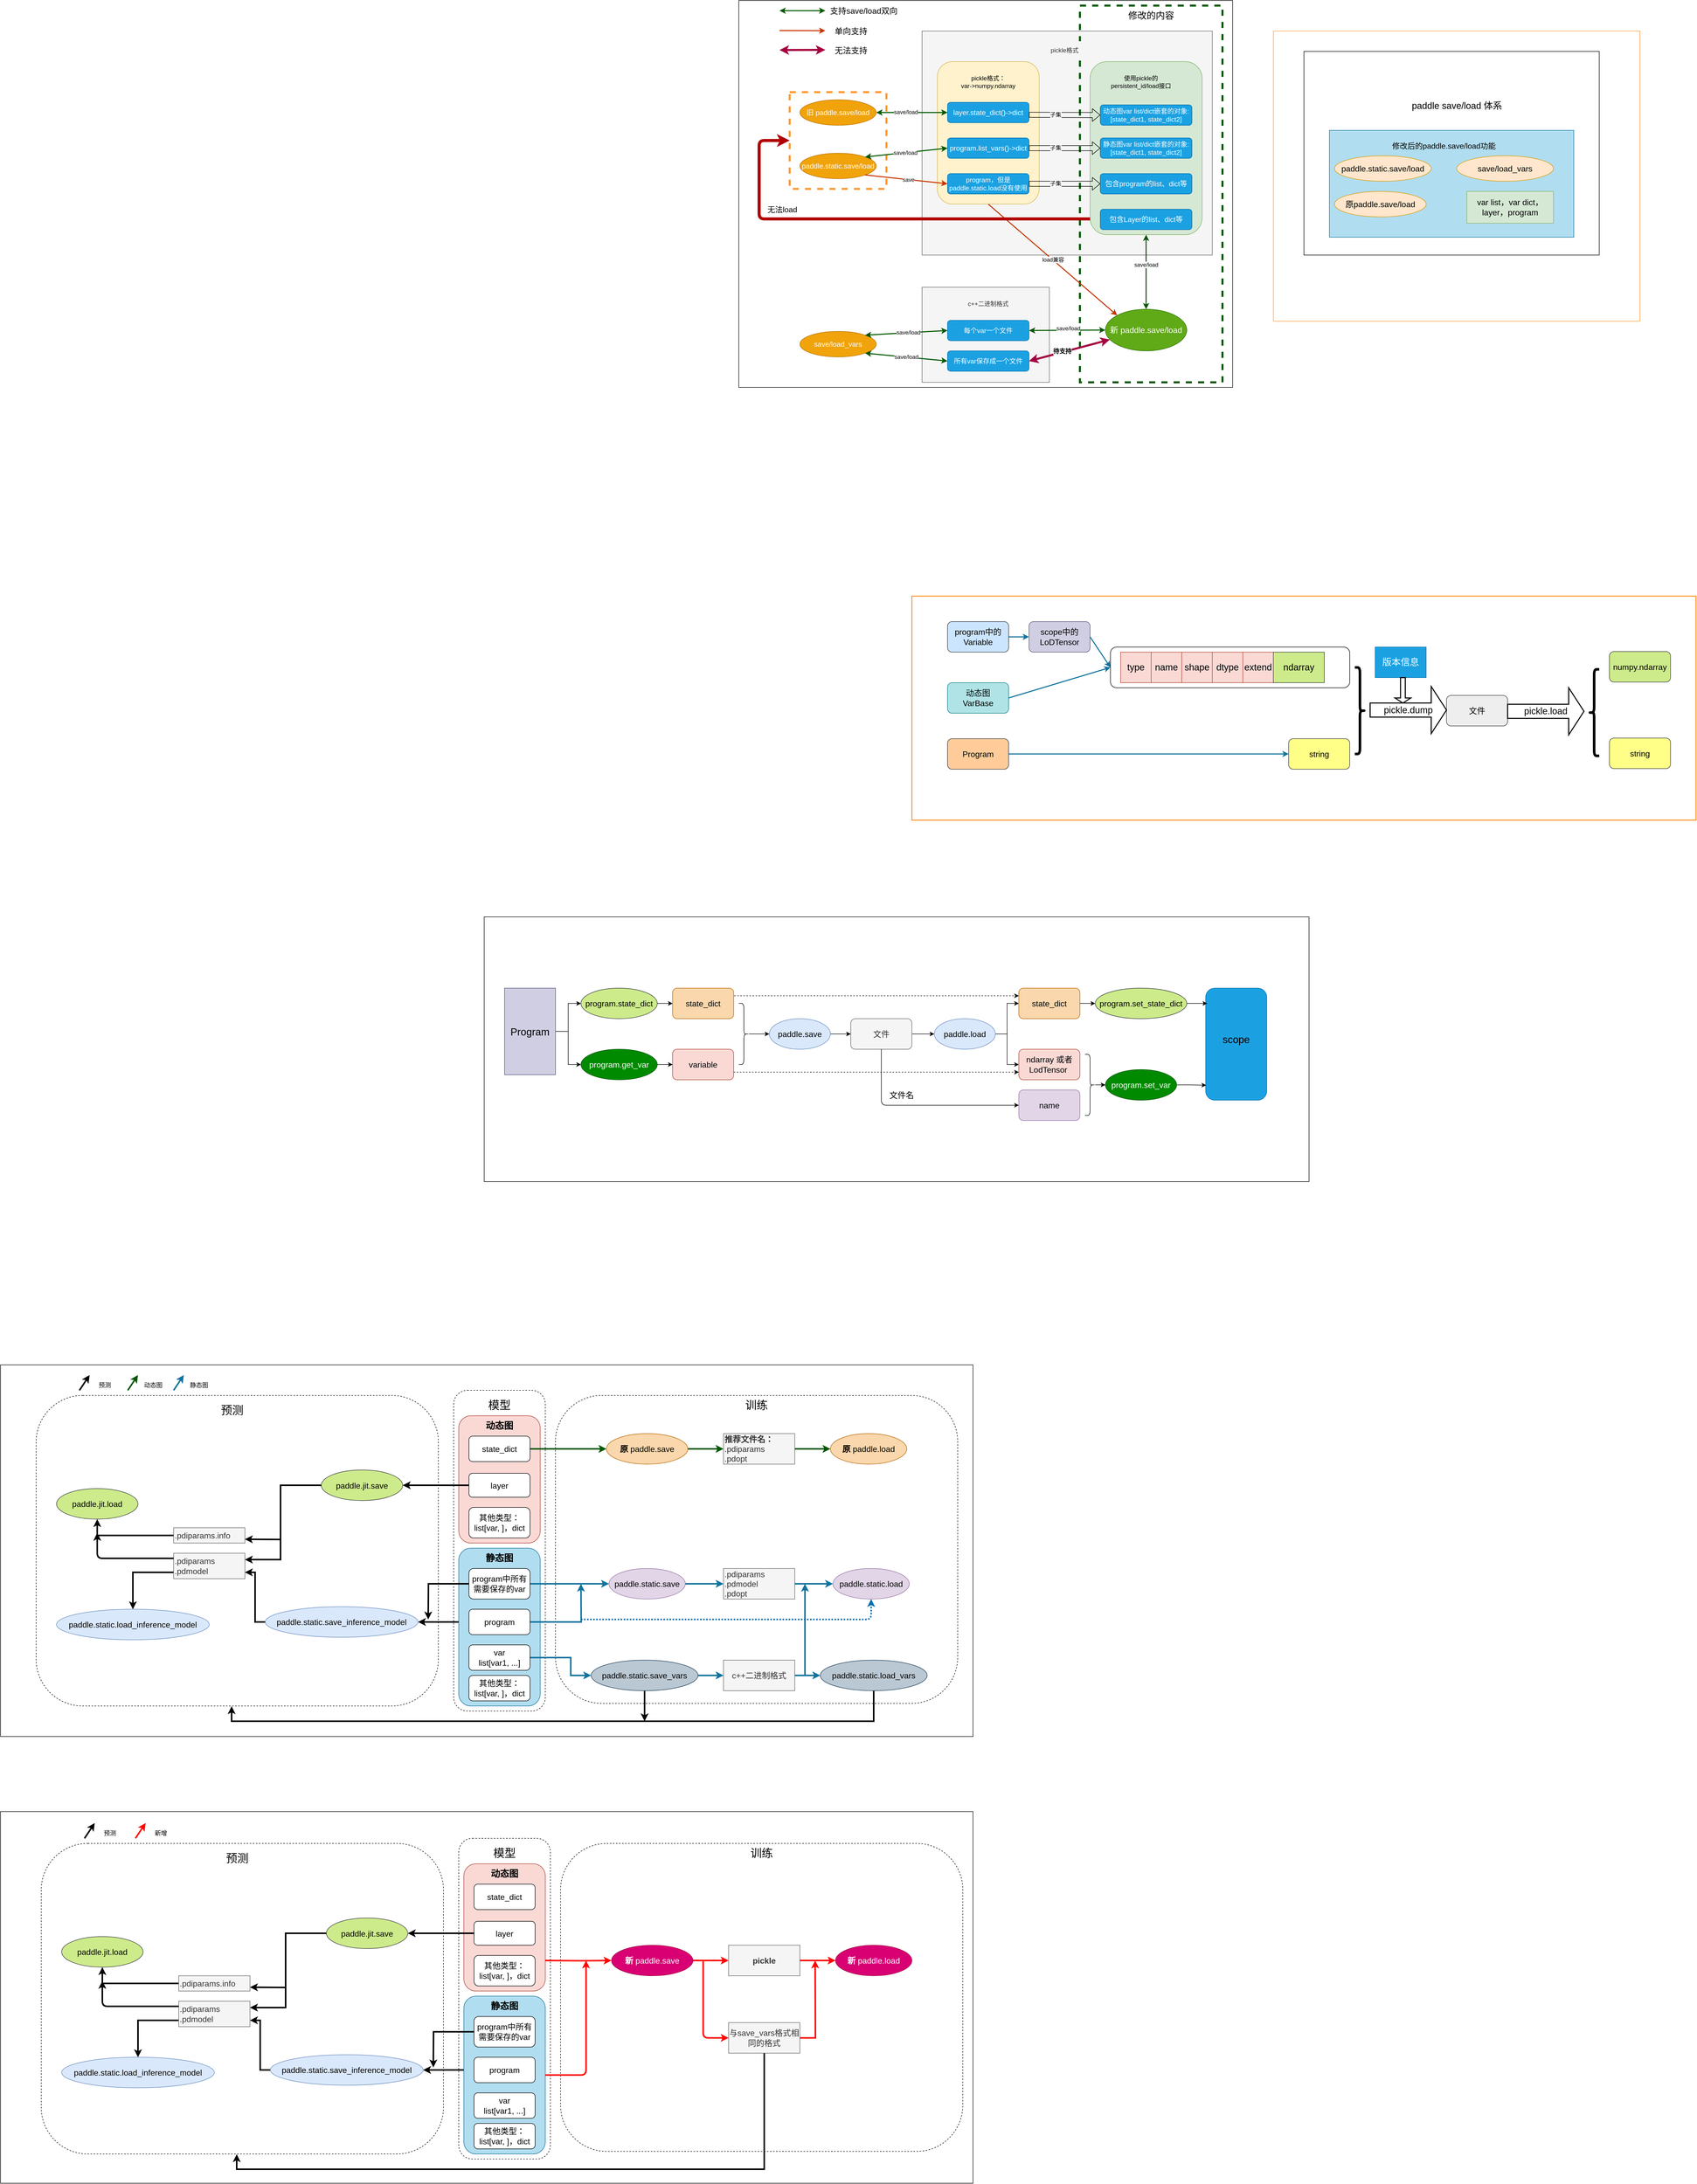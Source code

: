 <mxfile version="14.2.9" type="github">
  <diagram id="tt5JFjFHPFmkW61CNUUX" name="Page-1">
    <mxGraphModel dx="3582" dy="1061" grid="1" gridSize="10" guides="1" tooltips="1" connect="1" arrows="1" fold="1" page="1" pageScale="1" pageWidth="827" pageHeight="1169" math="0" shadow="0">
      <root>
        <mxCell id="0" />
        <mxCell id="1" parent="0" />
        <mxCell id="Ph8qUbonIxoOzbeLghJh-248" value="" style="rounded=0;whiteSpace=wrap;html=1;strokeWidth=1;" vertex="1" parent="1">
          <mxGeometry x="-1540" y="3617.5" width="1910" height="730" as="geometry" />
        </mxCell>
        <mxCell id="Ph8qUbonIxoOzbeLghJh-247" value="" style="rounded=0;whiteSpace=wrap;html=1;strokeWidth=1;" vertex="1" parent="1">
          <mxGeometry x="-1540" y="2740" width="1910" height="730" as="geometry" />
        </mxCell>
        <mxCell id="Ph8qUbonIxoOzbeLghJh-135" value="&lt;font style=&quot;font-size: 16px&quot;&gt;&lt;br&gt;&lt;/font&gt;" style="rounded=1;whiteSpace=wrap;html=1;strokeColor=#000000;strokeWidth=1;dashed=1;fillColor=none;" vertex="1" parent="1">
          <mxGeometry x="-450" y="2800" width="790" height="605" as="geometry" />
        </mxCell>
        <mxCell id="Ph8qUbonIxoOzbeLghJh-85" value="&lt;font style=&quot;font-size: 16px&quot;&gt;&lt;br&gt;&lt;/font&gt;" style="rounded=1;whiteSpace=wrap;html=1;strokeColor=#000000;strokeWidth=1;dashed=1;fillColor=none;" vertex="1" parent="1">
          <mxGeometry x="-1470" y="2800" width="790" height="610" as="geometry" />
        </mxCell>
        <mxCell id="Ph8qUbonIxoOzbeLghJh-73" value="&lt;font style=&quot;font-size: 16px&quot;&gt;&lt;br&gt;&lt;/font&gt;" style="rounded=1;whiteSpace=wrap;html=1;strokeColor=#000000;strokeWidth=1;dashed=1;fillColor=none;" vertex="1" parent="1">
          <mxGeometry x="-650" y="2790" width="180" height="630" as="geometry" />
        </mxCell>
        <mxCell id="Ph8qUbonIxoOzbeLghJh-91" value="" style="edgeStyle=orthogonalEdgeStyle;rounded=0;orthogonalLoop=1;jettySize=auto;html=1;exitX=0;exitY=0.5;exitDx=0;exitDy=0;fillColor=#d0cee2;strokeWidth=3;" edge="1" parent="1" source="Ph8qUbonIxoOzbeLghJh-66" target="Ph8qUbonIxoOzbeLghJh-76">
          <mxGeometry relative="1" as="geometry" />
        </mxCell>
        <mxCell id="Ph8qUbonIxoOzbeLghJh-63" value="&lt;font style=&quot;font-size: 16px&quot;&gt;&lt;br&gt;&lt;/font&gt;" style="rounded=1;whiteSpace=wrap;html=1;strokeColor=#10739e;strokeWidth=1;fillColor=#b1ddf0;" vertex="1" parent="1">
          <mxGeometry x="-640" y="3100" width="160" height="310" as="geometry" />
        </mxCell>
        <mxCell id="0Mp4NktpAigXA8W8LPm4-13" value="" style="rounded=0;whiteSpace=wrap;html=1;" parent="1" vertex="1">
          <mxGeometry x="-90" y="60" width="970" height="760" as="geometry" />
        </mxCell>
        <mxCell id="qJTZwnVhEVgrwr9GslrN-109" value="" style="rounded=0;whiteSpace=wrap;html=1;strokeColor=#FF9933;strokeWidth=2;fillColor=#FFFFFF;" parent="1" vertex="1">
          <mxGeometry x="250" y="1230" width="1540" height="440" as="geometry" />
        </mxCell>
        <mxCell id="qJTZwnVhEVgrwr9GslrN-70" value="" style="rounded=0;whiteSpace=wrap;html=1;strokeColor=#FF9933;strokeWidth=1;fillColor=#FFFFFF;" parent="1" vertex="1">
          <mxGeometry x="960" y="120" width="720" height="570" as="geometry" />
        </mxCell>
        <mxCell id="qJTZwnVhEVgrwr9GslrN-68" value="&lt;meta charset=&quot;utf-8&quot;&gt;&lt;span style=&quot;color: rgb(0, 0, 0); font-family: helvetica; font-size: 15px; font-style: normal; font-weight: 400; letter-spacing: normal; text-align: center; text-indent: 0px; text-transform: none; word-spacing: 0px; background-color: rgb(248, 249, 250); display: inline; float: none;&quot;&gt;新 paddle.save、load&lt;/span&gt;" style="rounded=0;whiteSpace=wrap;html=1;strokeWidth=1;fillColor=#FFFFFF;" parent="1" vertex="1">
          <mxGeometry x="1020" y="160" width="580" height="400" as="geometry" />
        </mxCell>
        <mxCell id="qJTZwnVhEVgrwr9GslrN-66" value="" style="rounded=0;whiteSpace=wrap;html=1;strokeWidth=1;fillColor=#b1ddf0;strokeColor=#10739e;" parent="1" vertex="1">
          <mxGeometry x="1070" y="315" width="480" height="210" as="geometry" />
        </mxCell>
        <mxCell id="FwvYShrbWAnCKhNYx9Qg-18" value="" style="rounded=0;whiteSpace=wrap;html=1;fillColor=#f5f5f5;strokeColor=#666666;fontColor=#333333;" parent="1" vertex="1">
          <mxGeometry x="270" y="120" width="570" height="440" as="geometry" />
        </mxCell>
        <mxCell id="qJTZwnVhEVgrwr9GslrN-50" value="" style="rounded=0;whiteSpace=wrap;html=1;dashed=1;strokeColor=#005700;strokeWidth=4;fontColor=#ffffff;fillColor=none;" parent="1" vertex="1">
          <mxGeometry x="580" y="70" width="280" height="740" as="geometry" />
        </mxCell>
        <mxCell id="qJTZwnVhEVgrwr9GslrN-44" value="" style="rounded=0;whiteSpace=wrap;html=1;strokeColor=#FF9933;strokeWidth=4;fillColor=none;dashed=1;" parent="1" vertex="1">
          <mxGeometry x="10" y="240" width="190" height="190" as="geometry" />
        </mxCell>
        <mxCell id="qJTZwnVhEVgrwr9GslrN-12" value="" style="rounded=0;whiteSpace=wrap;html=1;fillColor=#f5f5f5;strokeColor=#666666;fontColor=#333333;" parent="1" vertex="1">
          <mxGeometry x="270" y="623.21" width="250" height="186.79" as="geometry" />
        </mxCell>
        <mxCell id="FwvYShrbWAnCKhNYx9Qg-17" value="" style="rounded=1;whiteSpace=wrap;html=1;fillColor=#fff2cc;strokeColor=#d6b656;" parent="1" vertex="1">
          <mxGeometry x="300" y="180" width="200" height="280" as="geometry" />
        </mxCell>
        <mxCell id="FwvYShrbWAnCKhNYx9Qg-24" value="" style="rounded=1;whiteSpace=wrap;html=1;fillColor=#d5e8d4;strokeColor=#82b366;" parent="1" vertex="1">
          <mxGeometry x="600" y="180" width="220" height="340" as="geometry" />
        </mxCell>
        <mxCell id="FwvYShrbWAnCKhNYx9Qg-2" value="&lt;font style=&quot;font-size: 14px&quot;&gt;layer.state_dict()-&amp;gt;dict&lt;/font&gt;" style="rounded=1;whiteSpace=wrap;html=1;fillColor=#1ba1e2;strokeColor=#006EAF;fontColor=#ffffff;" parent="1" vertex="1">
          <mxGeometry x="320" y="260" width="160" height="40" as="geometry" />
        </mxCell>
        <mxCell id="FwvYShrbWAnCKhNYx9Qg-10" value="&lt;font style=&quot;font-size: 14px&quot;&gt;program.list_vars()-&amp;gt;dict&lt;/font&gt;" style="rounded=1;whiteSpace=wrap;html=1;fillColor=#1ba1e2;strokeColor=#006EAF;fontColor=#ffffff;" parent="1" vertex="1">
          <mxGeometry x="320" y="330" width="160" height="40" as="geometry" />
        </mxCell>
        <mxCell id="FwvYShrbWAnCKhNYx9Qg-11" value="&lt;font style=&quot;font-size: 13px&quot;&gt;program，但是paddle.static.load没有使用&lt;/font&gt;" style="rounded=1;whiteSpace=wrap;html=1;fillColor=#1ba1e2;strokeColor=#006EAF;fontColor=#ffffff;" parent="1" vertex="1">
          <mxGeometry x="320" y="400" width="160" height="40" as="geometry" />
        </mxCell>
        <mxCell id="FwvYShrbWAnCKhNYx9Qg-12" value="&lt;font style=&quot;font-size: 13px&quot;&gt;每个var一个文件&lt;/font&gt;" style="rounded=1;whiteSpace=wrap;html=1;fillColor=#1ba1e2;strokeColor=#006EAF;fontColor=#ffffff;" parent="1" vertex="1">
          <mxGeometry x="320" y="688.21" width="160" height="40" as="geometry" />
        </mxCell>
        <mxCell id="FwvYShrbWAnCKhNYx9Qg-13" value="&lt;font style=&quot;font-size: 13px&quot;&gt;所有var保存成一个文件&lt;/font&gt;" style="rounded=1;whiteSpace=wrap;html=1;fillColor=#1ba1e2;strokeColor=#006EAF;fontColor=#ffffff;" parent="1" vertex="1">
          <mxGeometry x="320" y="748.21" width="160" height="40" as="geometry" />
        </mxCell>
        <mxCell id="FwvYShrbWAnCKhNYx9Qg-15" value="c++二进制格式" style="rounded=1;whiteSpace=wrap;html=1;fillColor=#f5f5f5;fontColor=#333333;strokeColor=none;" parent="1" vertex="1">
          <mxGeometry x="330" y="638.21" width="140" height="35" as="geometry" />
        </mxCell>
        <mxCell id="FwvYShrbWAnCKhNYx9Qg-19" value="&lt;font style=&quot;font-size: 13px&quot;&gt;动态图var list/dict嵌套的对象:&lt;br&gt;[state_dict1, state_dict2]&lt;/font&gt;" style="rounded=1;whiteSpace=wrap;html=1;fillColor=#1ba1e2;strokeColor=#006EAF;fontColor=#ffffff;" parent="1" vertex="1">
          <mxGeometry x="620" y="265" width="180" height="40" as="geometry" />
        </mxCell>
        <mxCell id="FwvYShrbWAnCKhNYx9Qg-22" value="pickle格式：&lt;br&gt;var-&amp;gt;numpy.ndarray" style="rounded=1;whiteSpace=wrap;html=1;fillColor=#fff2cc;strokeColor=none;" parent="1" vertex="1">
          <mxGeometry x="320" y="200" width="160" height="40" as="geometry" />
        </mxCell>
        <mxCell id="FwvYShrbWAnCKhNYx9Qg-23" value="&lt;font style=&quot;font-size: 14px&quot;&gt;包含program的list、dict等&lt;/font&gt;" style="rounded=1;whiteSpace=wrap;html=1;fillColor=#1ba1e2;strokeColor=#006EAF;fontColor=#ffffff;" parent="1" vertex="1">
          <mxGeometry x="620" y="400" width="180" height="40" as="geometry" />
        </mxCell>
        <mxCell id="FwvYShrbWAnCKhNYx9Qg-26" value="使用pickle的persistent_id/load接口" style="rounded=1;whiteSpace=wrap;html=1;fillColor=#d5e8d4;strokeColor=none;" parent="1" vertex="1">
          <mxGeometry x="620" y="200" width="160" height="40" as="geometry" />
        </mxCell>
        <mxCell id="FwvYShrbWAnCKhNYx9Qg-27" value="pickle格式" style="rounded=1;whiteSpace=wrap;html=1;fillColor=#f5f5f5;fontColor=#333333;strokeColor=none;" parent="1" vertex="1">
          <mxGeometry x="480" y="140" width="140" height="35" as="geometry" />
        </mxCell>
        <mxCell id="FwvYShrbWAnCKhNYx9Qg-35" value="&lt;font style=&quot;font-size: 14px&quot;&gt;paddle.static.save/load&lt;/font&gt;" style="ellipse;whiteSpace=wrap;html=1;fillColor=#f0a30a;strokeColor=#BD7000;fontColor=#ffffff;" parent="1" vertex="1">
          <mxGeometry x="30" y="360" width="150" height="50" as="geometry" />
        </mxCell>
        <mxCell id="FwvYShrbWAnCKhNYx9Qg-36" value="&lt;font style=&quot;font-size: 14px&quot;&gt;旧 paddle.save/load&lt;/font&gt;" style="ellipse;whiteSpace=wrap;html=1;fillColor=#f0a30a;strokeColor=#BD7000;fontColor=#ffffff;" parent="1" vertex="1">
          <mxGeometry x="30" y="255" width="150" height="50" as="geometry" />
        </mxCell>
        <mxCell id="FwvYShrbWAnCKhNYx9Qg-37" value="&lt;font style=&quot;font-size: 14px&quot;&gt;save/load_vars&lt;/font&gt;" style="ellipse;whiteSpace=wrap;html=1;fillColor=#f0a30a;strokeColor=#BD7000;fontColor=#ffffff;" parent="1" vertex="1">
          <mxGeometry x="30" y="710" width="150" height="50" as="geometry" />
        </mxCell>
        <mxCell id="FwvYShrbWAnCKhNYx9Qg-40" value="" style="endArrow=classic;startArrow=classic;html=1;exitX=1;exitY=0.5;exitDx=0;exitDy=0;entryX=0;entryY=0.5;entryDx=0;entryDy=0;strokeWidth=2;fillColor=#008a00;strokeColor=#005700;" parent="1" source="FwvYShrbWAnCKhNYx9Qg-36" target="FwvYShrbWAnCKhNYx9Qg-2" edge="1">
          <mxGeometry width="50" height="50" relative="1" as="geometry">
            <mxPoint x="170" y="440" as="sourcePoint" />
            <mxPoint x="320" y="300" as="targetPoint" />
          </mxGeometry>
        </mxCell>
        <mxCell id="qJTZwnVhEVgrwr9GslrN-21" value="save/load" style="edgeLabel;html=1;align=center;verticalAlign=middle;resizable=0;points=[];" parent="FwvYShrbWAnCKhNYx9Qg-40" vertex="1" connectable="0">
          <mxGeometry x="-0.171" y="1" relative="1" as="geometry">
            <mxPoint as="offset" />
          </mxGeometry>
        </mxCell>
        <mxCell id="FwvYShrbWAnCKhNYx9Qg-41" value="" style="endArrow=classic;startArrow=classic;html=1;exitX=1;exitY=0;exitDx=0;exitDy=0;entryX=0;entryY=0.5;entryDx=0;entryDy=0;strokeWidth=2;fillColor=#008a00;strokeColor=#005700;" parent="1" source="FwvYShrbWAnCKhNYx9Qg-35" target="FwvYShrbWAnCKhNYx9Qg-10" edge="1">
          <mxGeometry width="50" height="50" relative="1" as="geometry">
            <mxPoint x="130" y="430" as="sourcePoint" />
            <mxPoint x="320" y="360" as="targetPoint" />
          </mxGeometry>
        </mxCell>
        <mxCell id="qJTZwnVhEVgrwr9GslrN-22" value="save/load" style="edgeLabel;html=1;align=center;verticalAlign=middle;resizable=0;points=[];" parent="FwvYShrbWAnCKhNYx9Qg-41" vertex="1" connectable="0">
          <mxGeometry x="-0.025" relative="1" as="geometry">
            <mxPoint as="offset" />
          </mxGeometry>
        </mxCell>
        <mxCell id="FwvYShrbWAnCKhNYx9Qg-42" value="" style="endArrow=classic;html=1;exitX=1;exitY=1;exitDx=0;exitDy=0;entryX=0;entryY=0.5;entryDx=0;entryDy=0;strokeWidth=2;fillColor=#fa6800;strokeColor=#C73500;" parent="1" source="FwvYShrbWAnCKhNYx9Qg-35" target="FwvYShrbWAnCKhNYx9Qg-11" edge="1">
          <mxGeometry width="50" height="50" relative="1" as="geometry">
            <mxPoint x="100" y="420" as="sourcePoint" />
            <mxPoint x="320" y="420" as="targetPoint" />
          </mxGeometry>
        </mxCell>
        <mxCell id="qJTZwnVhEVgrwr9GslrN-23" value="save" style="edgeLabel;html=1;align=center;verticalAlign=middle;resizable=0;points=[];" parent="FwvYShrbWAnCKhNYx9Qg-42" vertex="1" connectable="0">
          <mxGeometry x="0.049" relative="1" as="geometry">
            <mxPoint as="offset" />
          </mxGeometry>
        </mxCell>
        <mxCell id="FwvYShrbWAnCKhNYx9Qg-43" value="" style="endArrow=classic;startArrow=classic;html=1;entryX=0;entryY=0.5;entryDx=0;entryDy=0;exitX=1;exitY=0;exitDx=0;exitDy=0;strokeWidth=2;fillColor=#008a00;strokeColor=#005700;" parent="1" source="FwvYShrbWAnCKhNYx9Qg-37" target="FwvYShrbWAnCKhNYx9Qg-12" edge="1">
          <mxGeometry width="50" height="50" relative="1" as="geometry">
            <mxPoint x="210" y="758.21" as="sourcePoint" />
            <mxPoint x="260" y="708.21" as="targetPoint" />
          </mxGeometry>
        </mxCell>
        <mxCell id="qJTZwnVhEVgrwr9GslrN-24" value="save/load" style="edgeLabel;html=1;align=center;verticalAlign=middle;resizable=0;points=[];" parent="FwvYShrbWAnCKhNYx9Qg-43" vertex="1" connectable="0">
          <mxGeometry x="0.05" y="1" relative="1" as="geometry">
            <mxPoint as="offset" />
          </mxGeometry>
        </mxCell>
        <mxCell id="FwvYShrbWAnCKhNYx9Qg-44" value="save/load" style="endArrow=classic;startArrow=classic;html=1;entryX=0;entryY=0.5;entryDx=0;entryDy=0;exitX=1;exitY=1;exitDx=0;exitDy=0;strokeWidth=2;fillColor=#008a00;strokeColor=#005700;" parent="1" source="FwvYShrbWAnCKhNYx9Qg-37" target="FwvYShrbWAnCKhNYx9Qg-13" edge="1">
          <mxGeometry width="50" height="50" relative="1" as="geometry">
            <mxPoint x="190" y="798.21" as="sourcePoint" />
            <mxPoint x="240" y="748.21" as="targetPoint" />
          </mxGeometry>
        </mxCell>
        <mxCell id="FwvYShrbWAnCKhNYx9Qg-46" value="&lt;font style=&quot;font-size: 16px&quot;&gt;新 paddle.save/load&lt;/font&gt;" style="ellipse;whiteSpace=wrap;html=1;fillColor=#60a917;strokeColor=#2D7600;fontColor=#ffffff;" parent="1" vertex="1">
          <mxGeometry x="630" y="666.42" width="160" height="81.79" as="geometry" />
        </mxCell>
        <mxCell id="qJTZwnVhEVgrwr9GslrN-5" value="" style="endArrow=classic;html=1;entryX=0;entryY=0;entryDx=0;entryDy=0;exitX=0.5;exitY=1;exitDx=0;exitDy=0;strokeWidth=2;fillColor=#fa6800;strokeColor=#C73500;" parent="1" source="FwvYShrbWAnCKhNYx9Qg-17" target="FwvYShrbWAnCKhNYx9Qg-46" edge="1">
          <mxGeometry relative="1" as="geometry">
            <mxPoint x="400" y="470" as="sourcePoint" />
            <mxPoint x="630" y="510" as="targetPoint" />
          </mxGeometry>
        </mxCell>
        <mxCell id="qJTZwnVhEVgrwr9GslrN-6" value="load兼容" style="edgeLabel;resizable=0;html=1;align=center;verticalAlign=middle;" parent="qJTZwnVhEVgrwr9GslrN-5" connectable="0" vertex="1">
          <mxGeometry relative="1" as="geometry" />
        </mxCell>
        <mxCell id="qJTZwnVhEVgrwr9GslrN-7" value="" style="endArrow=classic;startArrow=classic;html=1;entryX=0.5;entryY=1;entryDx=0;entryDy=0;exitX=0.5;exitY=0;exitDx=0;exitDy=0;strokeWidth=2;fillColor=#008a00;strokeColor=#005700;" parent="1" source="FwvYShrbWAnCKhNYx9Qg-46" target="FwvYShrbWAnCKhNYx9Qg-24" edge="1">
          <mxGeometry width="50" height="50" relative="1" as="geometry">
            <mxPoint x="680" y="570" as="sourcePoint" />
            <mxPoint x="730" y="520" as="targetPoint" />
          </mxGeometry>
        </mxCell>
        <mxCell id="qJTZwnVhEVgrwr9GslrN-26" value="save/load" style="edgeLabel;html=1;align=center;verticalAlign=middle;resizable=0;points=[];" parent="qJTZwnVhEVgrwr9GslrN-7" vertex="1" connectable="0">
          <mxGeometry x="0.203" relative="1" as="geometry">
            <mxPoint as="offset" />
          </mxGeometry>
        </mxCell>
        <mxCell id="qJTZwnVhEVgrwr9GslrN-8" value="" style="endArrow=classic;startArrow=classic;html=1;entryX=0;entryY=0.5;entryDx=0;entryDy=0;exitX=1;exitY=0.5;exitDx=0;exitDy=0;strokeWidth=2;fillColor=#008a00;strokeColor=#005700;" parent="1" source="FwvYShrbWAnCKhNYx9Qg-12" target="FwvYShrbWAnCKhNYx9Qg-46" edge="1">
          <mxGeometry width="50" height="50" relative="1" as="geometry">
            <mxPoint x="460" y="628.21" as="sourcePoint" />
            <mxPoint x="510" y="578.21" as="targetPoint" />
          </mxGeometry>
        </mxCell>
        <mxCell id="qJTZwnVhEVgrwr9GslrN-25" value="save/load" style="edgeLabel;html=1;align=center;verticalAlign=middle;resizable=0;points=[];" parent="qJTZwnVhEVgrwr9GslrN-8" vertex="1" connectable="0">
          <mxGeometry x="0.022" y="4" relative="1" as="geometry">
            <mxPoint as="offset" />
          </mxGeometry>
        </mxCell>
        <mxCell id="qJTZwnVhEVgrwr9GslrN-10" value="&lt;font style=&quot;font-size: 13px&quot;&gt;静态图var list/dict嵌套的对象:&lt;br&gt;[state_dict1, state_dict2]&lt;/font&gt;" style="rounded=1;whiteSpace=wrap;html=1;fillColor=#1ba1e2;strokeColor=#006EAF;fontColor=#ffffff;" parent="1" vertex="1">
          <mxGeometry x="620" y="330" width="180" height="40" as="geometry" />
        </mxCell>
        <mxCell id="qJTZwnVhEVgrwr9GslrN-13" value="" style="shape=flexArrow;endArrow=classic;html=1;entryX=0;entryY=0.5;entryDx=0;entryDy=0;exitX=1;exitY=0.5;exitDx=0;exitDy=0;endWidth=14;endSize=4.67;" parent="1" source="FwvYShrbWAnCKhNYx9Qg-10" target="qJTZwnVhEVgrwr9GslrN-10" edge="1">
          <mxGeometry width="50" height="50" relative="1" as="geometry">
            <mxPoint x="410" y="410" as="sourcePoint" />
            <mxPoint x="460" y="360" as="targetPoint" />
          </mxGeometry>
        </mxCell>
        <mxCell id="qJTZwnVhEVgrwr9GslrN-14" value="子集" style="edgeLabel;html=1;align=center;verticalAlign=middle;resizable=0;points=[];" parent="qJTZwnVhEVgrwr9GslrN-13" vertex="1" connectable="0">
          <mxGeometry x="-0.267" y="1" relative="1" as="geometry">
            <mxPoint as="offset" />
          </mxGeometry>
        </mxCell>
        <mxCell id="qJTZwnVhEVgrwr9GslrN-17" value="" style="shape=flexArrow;endArrow=classic;html=1;entryX=0;entryY=0.5;entryDx=0;entryDy=0;exitX=1;exitY=0.5;exitDx=0;exitDy=0;endWidth=14;endSize=4.67;" parent="1" target="FwvYShrbWAnCKhNYx9Qg-19" edge="1">
          <mxGeometry width="50" height="50" relative="1" as="geometry">
            <mxPoint x="480" y="284.5" as="sourcePoint" />
            <mxPoint x="600" y="284.5" as="targetPoint" />
          </mxGeometry>
        </mxCell>
        <mxCell id="qJTZwnVhEVgrwr9GslrN-18" value="子集" style="edgeLabel;html=1;align=center;verticalAlign=middle;resizable=0;points=[];" parent="qJTZwnVhEVgrwr9GslrN-17" vertex="1" connectable="0">
          <mxGeometry x="-0.267" y="1" relative="1" as="geometry">
            <mxPoint as="offset" />
          </mxGeometry>
        </mxCell>
        <mxCell id="qJTZwnVhEVgrwr9GslrN-19" value="" style="shape=flexArrow;endArrow=classic;html=1;entryX=0;entryY=0.5;entryDx=0;entryDy=0;exitX=1;exitY=0.5;exitDx=0;exitDy=0;endWidth=14;endSize=4.67;" parent="1" target="FwvYShrbWAnCKhNYx9Qg-23" edge="1">
          <mxGeometry width="50" height="50" relative="1" as="geometry">
            <mxPoint x="480" y="420" as="sourcePoint" />
            <mxPoint x="600" y="420" as="targetPoint" />
          </mxGeometry>
        </mxCell>
        <mxCell id="qJTZwnVhEVgrwr9GslrN-20" value="子集" style="edgeLabel;html=1;align=center;verticalAlign=middle;resizable=0;points=[];" parent="qJTZwnVhEVgrwr9GslrN-19" vertex="1" connectable="0">
          <mxGeometry x="-0.267" y="1" relative="1" as="geometry">
            <mxPoint as="offset" />
          </mxGeometry>
        </mxCell>
        <mxCell id="qJTZwnVhEVgrwr9GslrN-27" value="" style="edgeStyle=segmentEdgeStyle;endArrow=classic;html=1;fillColor=#e51400;strokeColor=#B20000;strokeWidth=6;entryX=0;entryY=0.5;entryDx=0;entryDy=0;" parent="1" source="FwvYShrbWAnCKhNYx9Qg-24" target="qJTZwnVhEVgrwr9GslrN-44" edge="1">
          <mxGeometry width="50" height="50" relative="1" as="geometry">
            <mxPoint x="577" y="489" as="sourcePoint" />
            <mxPoint x="3" y="335" as="targetPoint" />
            <Array as="points">
              <mxPoint x="-50" y="489" />
              <mxPoint x="-50" y="335" />
            </Array>
          </mxGeometry>
        </mxCell>
        <mxCell id="qJTZwnVhEVgrwr9GslrN-29" value="&lt;font style=&quot;font-size: 15px&quot;&gt;无法load&lt;/font&gt;" style="text;html=1;align=center;verticalAlign=middle;resizable=0;points=[];autosize=1;" parent="1" vertex="1">
          <mxGeometry x="-40" y="460" width="70" height="20" as="geometry" />
        </mxCell>
        <mxCell id="qJTZwnVhEVgrwr9GslrN-51" value="&lt;font style=&quot;font-size: 18px&quot;&gt;修改的内容&lt;/font&gt;" style="text;html=1;align=center;verticalAlign=middle;whiteSpace=wrap;rounded=0;dashed=1;" parent="1" vertex="1">
          <mxGeometry x="665" y="80" width="110" height="20" as="geometry" />
        </mxCell>
        <mxCell id="qJTZwnVhEVgrwr9GslrN-52" value="" style="endArrow=classic;startArrow=classic;html=1;strokeWidth=4;exitX=1;exitY=0.5;exitDx=0;exitDy=0;strokeColor=#A50040;fillColor=#d80073;" parent="1" source="FwvYShrbWAnCKhNYx9Qg-13" target="FwvYShrbWAnCKhNYx9Qg-46" edge="1">
          <mxGeometry width="50" height="50" relative="1" as="geometry">
            <mxPoint x="550" y="800" as="sourcePoint" />
            <mxPoint x="600" y="750" as="targetPoint" />
          </mxGeometry>
        </mxCell>
        <mxCell id="qJTZwnVhEVgrwr9GslrN-53" value="&lt;font style=&quot;font-size: 12px&quot;&gt;&lt;b&gt;待支持&lt;/b&gt;&lt;/font&gt;" style="edgeLabel;html=1;align=center;verticalAlign=middle;resizable=0;points=[];" parent="qJTZwnVhEVgrwr9GslrN-52" vertex="1" connectable="0">
          <mxGeometry x="-0.177" y="2" relative="1" as="geometry">
            <mxPoint as="offset" />
          </mxGeometry>
        </mxCell>
        <mxCell id="qJTZwnVhEVgrwr9GslrN-55" value="&lt;font style=&quot;font-size: 14px&quot;&gt;包含Layer的list、dict等&lt;/font&gt;" style="rounded=1;whiteSpace=wrap;html=1;fillColor=#1ba1e2;strokeColor=#006EAF;fontColor=#ffffff;" parent="1" vertex="1">
          <mxGeometry x="620" y="470" width="180" height="40" as="geometry" />
        </mxCell>
        <mxCell id="qJTZwnVhEVgrwr9GslrN-59" value="&lt;font style=&quot;font-size: 16px&quot;&gt;paddle.static.save/load&lt;/font&gt;" style="ellipse;whiteSpace=wrap;html=1;strokeColor=#d79b00;strokeWidth=1;fillColor=#ffe6cc;" parent="1" vertex="1">
          <mxGeometry x="1080" y="365" width="190" height="50" as="geometry" />
        </mxCell>
        <mxCell id="qJTZwnVhEVgrwr9GslrN-61" value="&lt;font style=&quot;font-size: 16px&quot;&gt;save/load_vars&lt;/font&gt;" style="ellipse;whiteSpace=wrap;html=1;strokeColor=#d79b00;strokeWidth=1;fillColor=#ffe6cc;" parent="1" vertex="1">
          <mxGeometry x="1320" y="365" width="190" height="50" as="geometry" />
        </mxCell>
        <mxCell id="qJTZwnVhEVgrwr9GslrN-62" value="&lt;font style=&quot;font-size: 16px&quot;&gt;原paddle.save/load&lt;/font&gt;" style="ellipse;whiteSpace=wrap;html=1;strokeColor=#d79b00;strokeWidth=1;fillColor=#ffe6cc;" parent="1" vertex="1">
          <mxGeometry x="1080" y="435" width="180" height="50" as="geometry" />
        </mxCell>
        <mxCell id="qJTZwnVhEVgrwr9GslrN-64" value="&lt;font style=&quot;font-size: 16px&quot;&gt;var list，var dict，&lt;br&gt;layer，program&lt;/font&gt;" style="rounded=0;whiteSpace=wrap;html=1;strokeColor=#82b366;strokeWidth=1;fillColor=#d5e8d4;" parent="1" vertex="1">
          <mxGeometry x="1340" y="435" width="170" height="62.5" as="geometry" />
        </mxCell>
        <mxCell id="qJTZwnVhEVgrwr9GslrN-67" value="&lt;font style=&quot;font-size: 15px&quot;&gt;修改后的paddle.save/load功能&lt;/font&gt;" style="text;html=1;strokeColor=none;fillColor=none;align=center;verticalAlign=middle;whiteSpace=wrap;rounded=0;" parent="1" vertex="1">
          <mxGeometry x="1190" y="335" width="210" height="20" as="geometry" />
        </mxCell>
        <mxCell id="qJTZwnVhEVgrwr9GslrN-69" value="&lt;span style=&quot;color: rgb(0 , 0 , 0) ; font-family: &amp;#34;helvetica&amp;#34; ; font-style: normal ; font-weight: 400 ; letter-spacing: normal ; text-align: center ; text-indent: 0px ; text-transform: none ; word-spacing: 0px ; background-color: rgb(248 , 249 , 250) ; display: inline ; float: none&quot;&gt;&lt;font style=&quot;font-size: 18px&quot;&gt;paddle save/load 体系&lt;/font&gt;&lt;/span&gt;" style="text;whiteSpace=wrap;html=1;" parent="1" vertex="1">
          <mxGeometry x="1230" y="250" width="190" height="30" as="geometry" />
        </mxCell>
        <mxCell id="qJTZwnVhEVgrwr9GslrN-73" value="&lt;span style=&quot;font-size: 16px&quot;&gt;program中的Variable&lt;/span&gt;" style="rounded=1;whiteSpace=wrap;html=1;strokeWidth=1;fillColor=#cce5ff;strokeColor=#36393d;" parent="1" vertex="1">
          <mxGeometry x="320" y="1280" width="120" height="60" as="geometry" />
        </mxCell>
        <mxCell id="qJTZwnVhEVgrwr9GslrN-74" value="&lt;span style=&quot;font-size: 16px&quot;&gt;动态图&lt;br&gt;VarBase&lt;br&gt;&lt;/span&gt;" style="rounded=1;whiteSpace=wrap;html=1;strokeWidth=1;fillColor=#b0e3e6;strokeColor=#0e8088;" parent="1" vertex="1">
          <mxGeometry x="320" y="1400" width="120" height="60" as="geometry" />
        </mxCell>
        <mxCell id="qJTZwnVhEVgrwr9GslrN-76" value="&lt;span style=&quot;font-size: 16px&quot;&gt;scope中的LoDTensor&lt;/span&gt;" style="rounded=1;whiteSpace=wrap;html=1;strokeWidth=1;fillColor=#d0cee2;strokeColor=#56517e;" parent="1" vertex="1">
          <mxGeometry x="480" y="1280" width="120" height="60" as="geometry" />
        </mxCell>
        <mxCell id="qJTZwnVhEVgrwr9GslrN-77" value="" style="rounded=1;whiteSpace=wrap;html=1;strokeWidth=1;fillColor=none;" parent="1" vertex="1">
          <mxGeometry x="640" y="1330" width="470" height="80" as="geometry" />
        </mxCell>
        <mxCell id="qJTZwnVhEVgrwr9GslrN-78" value="&lt;span style=&quot;font-size: 16px&quot;&gt;文件&lt;/span&gt;" style="rounded=1;whiteSpace=wrap;html=1;strokeWidth=1;fillColor=#eeeeee;strokeColor=#36393d;" parent="1" vertex="1">
          <mxGeometry x="1300" y="1425" width="120" height="60" as="geometry" />
        </mxCell>
        <mxCell id="qJTZwnVhEVgrwr9GslrN-79" value="&lt;span style=&quot;font-size: 16px&quot;&gt;numpy.ndarray&lt;/span&gt;" style="rounded=1;whiteSpace=wrap;html=1;strokeWidth=1;fillColor=#cdeb8b;strokeColor=#36393d;" parent="1" vertex="1">
          <mxGeometry x="1620" y="1338.75" width="120" height="60" as="geometry" />
        </mxCell>
        <mxCell id="qJTZwnVhEVgrwr9GslrN-80" value="&lt;span style=&quot;font-size: 16px&quot;&gt;string&lt;/span&gt;" style="rounded=1;whiteSpace=wrap;html=1;strokeWidth=1;fillColor=#ffff88;strokeColor=#36393d;" parent="1" vertex="1">
          <mxGeometry x="990" y="1510" width="120" height="60" as="geometry" />
        </mxCell>
        <mxCell id="qJTZwnVhEVgrwr9GslrN-81" value="&lt;span style=&quot;font-size: 16px&quot;&gt;Program&lt;/span&gt;" style="rounded=1;whiteSpace=wrap;html=1;strokeWidth=1;fillColor=#ffcc99;strokeColor=#36393d;" parent="1" vertex="1">
          <mxGeometry x="320" y="1510" width="120" height="60" as="geometry" />
        </mxCell>
        <mxCell id="qJTZwnVhEVgrwr9GslrN-85" value="" style="endArrow=classic;html=1;strokeColor=#10739e;strokeWidth=2;exitX=1;exitY=0.5;exitDx=0;exitDy=0;entryX=0;entryY=0.5;entryDx=0;entryDy=0;fillColor=#b1ddf0;" parent="1" source="qJTZwnVhEVgrwr9GslrN-73" target="qJTZwnVhEVgrwr9GslrN-76" edge="1">
          <mxGeometry width="50" height="50" relative="1" as="geometry">
            <mxPoint x="440" y="1300" as="sourcePoint" />
            <mxPoint x="490" y="1250" as="targetPoint" />
          </mxGeometry>
        </mxCell>
        <mxCell id="qJTZwnVhEVgrwr9GslrN-87" value="" style="endArrow=classic;html=1;strokeColor=#10739e;strokeWidth=2;entryX=0;entryY=0.5;entryDx=0;entryDy=0;fillColor=#b1ddf0;exitX=1;exitY=0.5;exitDx=0;exitDy=0;" parent="1" source="qJTZwnVhEVgrwr9GslrN-76" target="qJTZwnVhEVgrwr9GslrN-77" edge="1">
          <mxGeometry width="50" height="50" relative="1" as="geometry">
            <mxPoint x="460" y="1410" as="sourcePoint" />
            <mxPoint x="490" y="1320" as="targetPoint" />
          </mxGeometry>
        </mxCell>
        <mxCell id="qJTZwnVhEVgrwr9GslrN-89" value="" style="endArrow=classic;html=1;strokeColor=#10739e;strokeWidth=2;exitX=1;exitY=0.5;exitDx=0;exitDy=0;entryX=0;entryY=0.5;entryDx=0;entryDy=0;fillColor=#b1ddf0;" parent="1" source="qJTZwnVhEVgrwr9GslrN-74" target="qJTZwnVhEVgrwr9GslrN-77" edge="1">
          <mxGeometry width="50" height="50" relative="1" as="geometry">
            <mxPoint x="460" y="1330" as="sourcePoint" />
            <mxPoint x="500" y="1330" as="targetPoint" />
          </mxGeometry>
        </mxCell>
        <mxCell id="qJTZwnVhEVgrwr9GslrN-90" value="" style="endArrow=classic;html=1;strokeColor=#10739e;strokeWidth=2;exitX=1;exitY=0.5;exitDx=0;exitDy=0;entryX=0;entryY=0.5;entryDx=0;entryDy=0;fillColor=#b1ddf0;" parent="1" source="qJTZwnVhEVgrwr9GslrN-81" target="qJTZwnVhEVgrwr9GslrN-80" edge="1">
          <mxGeometry width="50" height="50" relative="1" as="geometry">
            <mxPoint x="470" y="1340" as="sourcePoint" />
            <mxPoint x="510" y="1340" as="targetPoint" />
          </mxGeometry>
        </mxCell>
        <mxCell id="qJTZwnVhEVgrwr9GslrN-91" value="&lt;font style=&quot;font-size: 18px&quot;&gt;type&lt;/font&gt;" style="rounded=0;whiteSpace=wrap;html=1;strokeWidth=1;fillColor=#fad9d5;strokeColor=#ae4132;" parent="1" vertex="1">
          <mxGeometry x="660" y="1340" width="60" height="60" as="geometry" />
        </mxCell>
        <mxCell id="qJTZwnVhEVgrwr9GslrN-92" value="&lt;font style=&quot;font-size: 18px&quot;&gt;name&lt;/font&gt;" style="rounded=0;whiteSpace=wrap;html=1;strokeWidth=1;fillColor=#fad9d5;strokeColor=#ae4132;" parent="1" vertex="1">
          <mxGeometry x="720" y="1340" width="60" height="60" as="geometry" />
        </mxCell>
        <mxCell id="qJTZwnVhEVgrwr9GslrN-93" value="&lt;font style=&quot;font-size: 18px&quot;&gt;shape&lt;/font&gt;" style="rounded=0;whiteSpace=wrap;html=1;strokeWidth=1;fillColor=#fad9d5;strokeColor=#ae4132;" parent="1" vertex="1">
          <mxGeometry x="780" y="1340" width="60" height="60" as="geometry" />
        </mxCell>
        <mxCell id="qJTZwnVhEVgrwr9GslrN-94" value="&lt;font style=&quot;font-size: 18px&quot;&gt;dtype&lt;/font&gt;" style="rounded=0;whiteSpace=wrap;html=1;strokeWidth=1;fillColor=#fad9d5;strokeColor=#ae4132;" parent="1" vertex="1">
          <mxGeometry x="840" y="1340" width="60" height="60" as="geometry" />
        </mxCell>
        <mxCell id="qJTZwnVhEVgrwr9GslrN-95" value="&lt;font style=&quot;font-size: 18px&quot;&gt;extend&lt;/font&gt;" style="rounded=0;whiteSpace=wrap;html=1;strokeWidth=1;fillColor=#fad9d5;strokeColor=#ae4132;" parent="1" vertex="1">
          <mxGeometry x="900" y="1340" width="60" height="60" as="geometry" />
        </mxCell>
        <mxCell id="qJTZwnVhEVgrwr9GslrN-96" value="&lt;span style=&quot;font-size: 18px&quot;&gt;ndarray&lt;/span&gt;" style="rounded=0;whiteSpace=wrap;html=1;strokeWidth=1;fillColor=#cdeb8b;strokeColor=#36393d;" parent="1" vertex="1">
          <mxGeometry x="960" y="1340" width="100" height="60" as="geometry" />
        </mxCell>
        <mxCell id="qJTZwnVhEVgrwr9GslrN-97" value="" style="shape=curlyBracket;whiteSpace=wrap;html=1;rounded=1;strokeWidth=5;direction=west;size=0.5;" parent="1" vertex="1">
          <mxGeometry x="1120" y="1370" width="20" height="170" as="geometry" />
        </mxCell>
        <mxCell id="qJTZwnVhEVgrwr9GslrN-99" value="" style="shape=curlyBracket;whiteSpace=wrap;html=1;rounded=1;strokeWidth=5;direction=east;size=0.5;" parent="1" vertex="1">
          <mxGeometry x="1580" y="1373.75" width="20" height="170" as="geometry" />
        </mxCell>
        <mxCell id="qJTZwnVhEVgrwr9GslrN-100" value="&lt;span style=&quot;font-size: 16px&quot;&gt;string&lt;/span&gt;" style="rounded=1;whiteSpace=wrap;html=1;strokeWidth=1;fillColor=#ffff88;strokeColor=#36393d;" parent="1" vertex="1">
          <mxGeometry x="1620" y="1508.75" width="120" height="60" as="geometry" />
        </mxCell>
        <mxCell id="qJTZwnVhEVgrwr9GslrN-105" value="&lt;font style=&quot;font-size: 18px&quot;&gt;pickle.dump&lt;/font&gt;" style="shape=singleArrow;whiteSpace=wrap;html=1;strokeWidth=2;" parent="1" vertex="1">
          <mxGeometry x="1150" y="1407.5" width="150" height="92.5" as="geometry" />
        </mxCell>
        <mxCell id="qJTZwnVhEVgrwr9GslrN-107" value="&lt;font style=&quot;font-size: 18px&quot;&gt;pickle.load&lt;/font&gt;" style="shape=singleArrow;whiteSpace=wrap;html=1;strokeWidth=2;" parent="1" vertex="1">
          <mxGeometry x="1420" y="1410" width="150" height="92.5" as="geometry" />
        </mxCell>
        <mxCell id="0Mp4NktpAigXA8W8LPm4-1" value="" style="endArrow=classic;html=1;exitX=1;exitY=1;exitDx=0;exitDy=0;strokeWidth=2;fillColor=#fa6800;strokeColor=#C73500;" parent="1" edge="1">
          <mxGeometry width="50" height="50" relative="1" as="geometry">
            <mxPoint x="-9.997" y="118.998" as="sourcePoint" />
            <mxPoint x="80" y="119.32" as="targetPoint" />
          </mxGeometry>
        </mxCell>
        <mxCell id="0Mp4NktpAigXA8W8LPm4-3" value="" style="endArrow=classic;startArrow=classic;html=1;strokeWidth=4;exitX=1;exitY=0.5;exitDx=0;exitDy=0;strokeColor=#A50040;fillColor=#d80073;" parent="1" edge="1">
          <mxGeometry width="50" height="50" relative="1" as="geometry">
            <mxPoint x="-10" y="157.31" as="sourcePoint" />
            <mxPoint x="80" y="157" as="targetPoint" />
          </mxGeometry>
        </mxCell>
        <mxCell id="0Mp4NktpAigXA8W8LPm4-6" value="" style="endArrow=classic;startArrow=classic;html=1;exitX=1;exitY=0.5;exitDx=0;exitDy=0;strokeWidth=2;fillColor=#008a00;strokeColor=#005700;" parent="1" edge="1">
          <mxGeometry width="50" height="50" relative="1" as="geometry">
            <mxPoint x="-10" y="80" as="sourcePoint" />
            <mxPoint x="80" y="80" as="targetPoint" />
          </mxGeometry>
        </mxCell>
        <mxCell id="0Mp4NktpAigXA8W8LPm4-8" value="&lt;font style=&quot;font-size: 16px&quot;&gt;支持save/load双向&lt;/font&gt;" style="text;html=1;align=center;verticalAlign=middle;resizable=0;points=[];autosize=1;" parent="1" vertex="1">
          <mxGeometry x="80" y="70" width="150" height="20" as="geometry" />
        </mxCell>
        <mxCell id="0Mp4NktpAigXA8W8LPm4-9" value="&lt;font style=&quot;font-size: 16px&quot;&gt;单向支持&lt;/font&gt;" style="text;html=1;align=center;verticalAlign=middle;resizable=0;points=[];autosize=1;" parent="1" vertex="1">
          <mxGeometry x="90" y="110" width="80" height="20" as="geometry" />
        </mxCell>
        <mxCell id="0Mp4NktpAigXA8W8LPm4-10" value="&lt;font style=&quot;font-size: 16px&quot;&gt;无法支持&lt;/font&gt;" style="text;html=1;align=center;verticalAlign=middle;resizable=0;points=[];autosize=1;" parent="1" vertex="1">
          <mxGeometry x="90" y="147.5" width="80" height="20" as="geometry" />
        </mxCell>
        <mxCell id="Ph8qUbonIxoOzbeLghJh-1" value="" style="rounded=0;whiteSpace=wrap;html=1;" vertex="1" parent="1">
          <mxGeometry x="-590" y="1860" width="1620" height="520" as="geometry" />
        </mxCell>
        <mxCell id="Ph8qUbonIxoOzbeLghJh-8" style="edgeStyle=orthogonalEdgeStyle;rounded=0;orthogonalLoop=1;jettySize=auto;html=1;exitX=1;exitY=0.5;exitDx=0;exitDy=0;entryX=0;entryY=0.5;entryDx=0;entryDy=0;" edge="1" parent="1" source="Ph8qUbonIxoOzbeLghJh-2" target="Ph8qUbonIxoOzbeLghJh-3">
          <mxGeometry relative="1" as="geometry" />
        </mxCell>
        <mxCell id="Ph8qUbonIxoOzbeLghJh-35" style="edgeStyle=orthogonalEdgeStyle;rounded=0;orthogonalLoop=1;jettySize=auto;html=1;entryX=0;entryY=0.5;entryDx=0;entryDy=0;" edge="1" parent="1" source="Ph8qUbonIxoOzbeLghJh-2" target="Ph8qUbonIxoOzbeLghJh-33">
          <mxGeometry relative="1" as="geometry" />
        </mxCell>
        <mxCell id="Ph8qUbonIxoOzbeLghJh-2" value="&lt;font style=&quot;font-size: 16px&quot;&gt;paddle.load&lt;/font&gt;" style="ellipse;whiteSpace=wrap;html=1;fillColor=#dae8fc;strokeColor=#6c8ebf;" vertex="1" parent="1">
          <mxGeometry x="294" y="2060" width="120" height="60" as="geometry" />
        </mxCell>
        <mxCell id="Ph8qUbonIxoOzbeLghJh-3" value="&lt;font style=&quot;font-size: 16px&quot;&gt;ndarray 或者 LodTensor&amp;nbsp;&lt;/font&gt;" style="rounded=1;whiteSpace=wrap;html=1;fillColor=#fad9d5;strokeColor=#ae4132;" vertex="1" parent="1">
          <mxGeometry x="460" y="2120" width="120" height="60" as="geometry" />
        </mxCell>
        <mxCell id="Ph8qUbonIxoOzbeLghJh-4" value="&lt;font style=&quot;font-size: 16px&quot;&gt;name&lt;/font&gt;" style="rounded=1;whiteSpace=wrap;html=1;fillColor=#e1d5e7;strokeColor=#9673a6;" vertex="1" parent="1">
          <mxGeometry x="460" y="2200" width="120" height="60" as="geometry" />
        </mxCell>
        <mxCell id="Ph8qUbonIxoOzbeLghJh-5" value="" style="rounded=1;whiteSpace=wrap;html=1;fillColor=#1ba1e2;strokeColor=#006EAF;fontColor=#ffffff;" vertex="1" parent="1">
          <mxGeometry x="827" y="2000" width="120" height="220" as="geometry" />
        </mxCell>
        <mxCell id="Ph8qUbonIxoOzbeLghJh-6" value="&lt;font style=&quot;font-size: 20px&quot;&gt;scope&lt;/font&gt;" style="text;html=1;strokeColor=none;fillColor=none;align=center;verticalAlign=middle;whiteSpace=wrap;rounded=0;" vertex="1" parent="1">
          <mxGeometry x="867" y="2090" width="40" height="20" as="geometry" />
        </mxCell>
        <mxCell id="Ph8qUbonIxoOzbeLghJh-39" style="edgeStyle=orthogonalEdgeStyle;rounded=0;orthogonalLoop=1;jettySize=auto;html=1;entryX=0;entryY=0.5;entryDx=0;entryDy=0;" edge="1" parent="1" source="Ph8qUbonIxoOzbeLghJh-9" target="Ph8qUbonIxoOzbeLghJh-36">
          <mxGeometry relative="1" as="geometry" />
        </mxCell>
        <mxCell id="Ph8qUbonIxoOzbeLghJh-9" value="" style="shape=curlyBracket;whiteSpace=wrap;html=1;rounded=1;direction=west;" vertex="1" parent="1">
          <mxGeometry x="590" y="2130" width="20" height="120" as="geometry" />
        </mxCell>
        <mxCell id="Ph8qUbonIxoOzbeLghJh-14" style="edgeStyle=orthogonalEdgeStyle;rounded=0;orthogonalLoop=1;jettySize=auto;html=1;exitX=1;exitY=0.5;exitDx=0;exitDy=0;entryX=0;entryY=0.5;entryDx=0;entryDy=0;" edge="1" parent="1" source="Ph8qUbonIxoOzbeLghJh-12" target="Ph8qUbonIxoOzbeLghJh-2">
          <mxGeometry relative="1" as="geometry" />
        </mxCell>
        <mxCell id="Ph8qUbonIxoOzbeLghJh-12" value="&lt;font style=&quot;font-size: 16px&quot;&gt;文件&lt;/font&gt;" style="rounded=1;whiteSpace=wrap;html=1;fillColor=#f5f5f5;strokeColor=#666666;fontColor=#333333;" vertex="1" parent="1">
          <mxGeometry x="130" y="2060" width="120" height="60" as="geometry" />
        </mxCell>
        <mxCell id="Ph8qUbonIxoOzbeLghJh-16" value="" style="edgeStyle=segmentEdgeStyle;endArrow=classic;html=1;exitX=0.5;exitY=1;exitDx=0;exitDy=0;entryX=0;entryY=0.5;entryDx=0;entryDy=0;" edge="1" parent="1" source="Ph8qUbonIxoOzbeLghJh-12" target="Ph8qUbonIxoOzbeLghJh-4">
          <mxGeometry width="50" height="50" relative="1" as="geometry">
            <mxPoint x="260" y="2210" as="sourcePoint" />
            <mxPoint x="310" y="2160" as="targetPoint" />
            <Array as="points">
              <mxPoint x="190" y="2230" />
            </Array>
          </mxGeometry>
        </mxCell>
        <mxCell id="Ph8qUbonIxoOzbeLghJh-17" value="&lt;font style=&quot;font-size: 16px&quot;&gt;文件名&lt;/font&gt;" style="text;html=1;strokeColor=none;fillColor=none;align=center;verticalAlign=middle;whiteSpace=wrap;rounded=0;" vertex="1" parent="1">
          <mxGeometry x="200" y="2200" width="60" height="20" as="geometry" />
        </mxCell>
        <mxCell id="Ph8qUbonIxoOzbeLghJh-28" style="edgeStyle=orthogonalEdgeStyle;rounded=0;orthogonalLoop=1;jettySize=auto;html=1;entryX=0;entryY=0.5;entryDx=0;entryDy=0;" edge="1" parent="1" source="Ph8qUbonIxoOzbeLghJh-18" target="Ph8qUbonIxoOzbeLghJh-12">
          <mxGeometry relative="1" as="geometry" />
        </mxCell>
        <mxCell id="Ph8qUbonIxoOzbeLghJh-18" value="&lt;font style=&quot;font-size: 16px&quot;&gt;paddle.save&lt;/font&gt;" style="ellipse;whiteSpace=wrap;html=1;fillColor=#dae8fc;strokeColor=#6c8ebf;" vertex="1" parent="1">
          <mxGeometry x="-30" y="2060" width="120" height="60" as="geometry" />
        </mxCell>
        <mxCell id="Ph8qUbonIxoOzbeLghJh-31" style="edgeStyle=orthogonalEdgeStyle;rounded=0;orthogonalLoop=1;jettySize=auto;html=1;entryX=0;entryY=0.5;entryDx=0;entryDy=0;" edge="1" parent="1" source="Ph8qUbonIxoOzbeLghJh-19" target="Ph8qUbonIxoOzbeLghJh-22">
          <mxGeometry relative="1" as="geometry" />
        </mxCell>
        <mxCell id="Ph8qUbonIxoOzbeLghJh-32" style="edgeStyle=orthogonalEdgeStyle;rounded=0;orthogonalLoop=1;jettySize=auto;html=1;entryX=0;entryY=0.5;entryDx=0;entryDy=0;" edge="1" parent="1" source="Ph8qUbonIxoOzbeLghJh-19" target="Ph8qUbonIxoOzbeLghJh-21">
          <mxGeometry relative="1" as="geometry" />
        </mxCell>
        <mxCell id="Ph8qUbonIxoOzbeLghJh-19" value="&lt;font style=&quot;font-size: 20px&quot;&gt;Program&lt;/font&gt;" style="rounded=0;whiteSpace=wrap;html=1;fillColor=#d0cee2;strokeColor=#56517e;" vertex="1" parent="1">
          <mxGeometry x="-550" y="2000" width="100" height="170" as="geometry" />
        </mxCell>
        <mxCell id="Ph8qUbonIxoOzbeLghJh-29" style="edgeStyle=orthogonalEdgeStyle;rounded=0;orthogonalLoop=1;jettySize=auto;html=1;entryX=0;entryY=0.5;entryDx=0;entryDy=0;" edge="1" parent="1" source="Ph8qUbonIxoOzbeLghJh-21" target="Ph8qUbonIxoOzbeLghJh-25">
          <mxGeometry relative="1" as="geometry" />
        </mxCell>
        <mxCell id="Ph8qUbonIxoOzbeLghJh-21" value="&lt;font style=&quot;font-size: 16px&quot;&gt;program.get_var&lt;/font&gt;" style="ellipse;whiteSpace=wrap;html=1;fillColor=#008a00;strokeColor=#005700;fontColor=#ffffff;" vertex="1" parent="1">
          <mxGeometry x="-400" y="2120" width="150" height="60" as="geometry" />
        </mxCell>
        <mxCell id="Ph8qUbonIxoOzbeLghJh-30" style="edgeStyle=orthogonalEdgeStyle;rounded=0;orthogonalLoop=1;jettySize=auto;html=1;entryX=0;entryY=0.5;entryDx=0;entryDy=0;" edge="1" parent="1" source="Ph8qUbonIxoOzbeLghJh-22" target="Ph8qUbonIxoOzbeLghJh-24">
          <mxGeometry relative="1" as="geometry" />
        </mxCell>
        <mxCell id="Ph8qUbonIxoOzbeLghJh-22" value="&lt;font style=&quot;font-size: 16px&quot;&gt;program.state_dict&lt;/font&gt;" style="ellipse;whiteSpace=wrap;html=1;fillColor=#cdeb8b;strokeColor=#36393d;" vertex="1" parent="1">
          <mxGeometry x="-400" y="2000" width="150" height="60" as="geometry" />
        </mxCell>
        <mxCell id="Ph8qUbonIxoOzbeLghJh-24" value="&lt;font style=&quot;font-size: 16px&quot;&gt;state_dict&lt;/font&gt;" style="rounded=1;whiteSpace=wrap;html=1;fillColor=#fad7ac;strokeColor=#b46504;" vertex="1" parent="1">
          <mxGeometry x="-220" y="2000" width="120" height="60" as="geometry" />
        </mxCell>
        <mxCell id="Ph8qUbonIxoOzbeLghJh-25" value="&lt;font style=&quot;font-size: 16px&quot;&gt;variable&lt;/font&gt;" style="rounded=1;whiteSpace=wrap;html=1;fillColor=#fad9d5;strokeColor=#ae4132;" vertex="1" parent="1">
          <mxGeometry x="-220" y="2120" width="120" height="60" as="geometry" />
        </mxCell>
        <mxCell id="Ph8qUbonIxoOzbeLghJh-27" style="edgeStyle=orthogonalEdgeStyle;rounded=0;orthogonalLoop=1;jettySize=auto;html=1;entryX=0;entryY=0.5;entryDx=0;entryDy=0;" edge="1" parent="1" source="Ph8qUbonIxoOzbeLghJh-26" target="Ph8qUbonIxoOzbeLghJh-18">
          <mxGeometry relative="1" as="geometry" />
        </mxCell>
        <mxCell id="Ph8qUbonIxoOzbeLghJh-26" value="" style="shape=curlyBracket;whiteSpace=wrap;html=1;rounded=1;direction=west;" vertex="1" parent="1">
          <mxGeometry x="-90" y="2030" width="20" height="120" as="geometry" />
        </mxCell>
        <mxCell id="Ph8qUbonIxoOzbeLghJh-38" style="edgeStyle=orthogonalEdgeStyle;rounded=0;orthogonalLoop=1;jettySize=auto;html=1;entryX=0;entryY=0.5;entryDx=0;entryDy=0;" edge="1" parent="1" source="Ph8qUbonIxoOzbeLghJh-33" target="Ph8qUbonIxoOzbeLghJh-37">
          <mxGeometry relative="1" as="geometry" />
        </mxCell>
        <mxCell id="Ph8qUbonIxoOzbeLghJh-33" value="&lt;font style=&quot;font-size: 16px&quot;&gt;state_dict&lt;/font&gt;" style="rounded=1;whiteSpace=wrap;html=1;fillColor=#fad7ac;strokeColor=#b46504;" vertex="1" parent="1">
          <mxGeometry x="460" y="2000" width="120" height="60" as="geometry" />
        </mxCell>
        <mxCell id="Ph8qUbonIxoOzbeLghJh-42" style="edgeStyle=orthogonalEdgeStyle;rounded=0;orthogonalLoop=1;jettySize=auto;html=1;entryX=0.008;entryY=0.867;entryDx=0;entryDy=0;entryPerimeter=0;" edge="1" parent="1" source="Ph8qUbonIxoOzbeLghJh-36" target="Ph8qUbonIxoOzbeLghJh-5">
          <mxGeometry relative="1" as="geometry" />
        </mxCell>
        <mxCell id="Ph8qUbonIxoOzbeLghJh-36" value="&lt;font style=&quot;font-size: 16px&quot;&gt;program.set_var&lt;/font&gt;" style="ellipse;whiteSpace=wrap;html=1;fillColor=#008a00;strokeColor=#005700;fontColor=#ffffff;" vertex="1" parent="1">
          <mxGeometry x="630" y="2160" width="140" height="60" as="geometry" />
        </mxCell>
        <mxCell id="Ph8qUbonIxoOzbeLghJh-43" style="edgeStyle=orthogonalEdgeStyle;rounded=0;orthogonalLoop=1;jettySize=auto;html=1;" edge="1" parent="1" source="Ph8qUbonIxoOzbeLghJh-37">
          <mxGeometry relative="1" as="geometry">
            <mxPoint x="830" y="2030" as="targetPoint" />
          </mxGeometry>
        </mxCell>
        <mxCell id="Ph8qUbonIxoOzbeLghJh-37" value="&lt;font style=&quot;font-size: 16px&quot;&gt;program.set_state_dict&lt;/font&gt;" style="ellipse;whiteSpace=wrap;html=1;fillColor=#cdeb8b;strokeColor=#36393d;" vertex="1" parent="1">
          <mxGeometry x="610" y="2000" width="180" height="60" as="geometry" />
        </mxCell>
        <mxCell id="Ph8qUbonIxoOzbeLghJh-40" value="" style="endArrow=classic;html=1;dashed=1;entryX=0;entryY=0.25;entryDx=0;entryDy=0;" edge="1" parent="1" target="Ph8qUbonIxoOzbeLghJh-33">
          <mxGeometry width="50" height="50" relative="1" as="geometry">
            <mxPoint x="-99" y="2015" as="sourcePoint" />
            <mxPoint x="460" y="2008" as="targetPoint" />
          </mxGeometry>
        </mxCell>
        <mxCell id="Ph8qUbonIxoOzbeLghJh-41" value="" style="endArrow=classic;html=1;exitX=1;exitY=0.75;exitDx=0;exitDy=0;dashed=1;entryX=0;entryY=0.75;entryDx=0;entryDy=0;" edge="1" parent="1" source="Ph8qUbonIxoOzbeLghJh-25" target="Ph8qUbonIxoOzbeLghJh-3">
          <mxGeometry width="50" height="50" relative="1" as="geometry">
            <mxPoint x="-90" y="2010" as="sourcePoint" />
            <mxPoint x="460" y="2180" as="targetPoint" />
          </mxGeometry>
        </mxCell>
        <mxCell id="Ph8qUbonIxoOzbeLghJh-52" value="&lt;span style=&quot;font-size: 18px&quot;&gt;版本信息&lt;/span&gt;" style="rounded=0;whiteSpace=wrap;html=1;strokeWidth=1;fillColor=#1ba1e2;strokeColor=#006EAF;fontColor=#ffffff;" vertex="1" parent="1">
          <mxGeometry x="1160" y="1330" width="100" height="60" as="geometry" />
        </mxCell>
        <mxCell id="Ph8qUbonIxoOzbeLghJh-54" value="" style="shape=singleArrow;whiteSpace=wrap;html=1;strokeWidth=2;direction=south;" vertex="1" parent="1">
          <mxGeometry x="1198.75" y="1390" width="31.25" height="50" as="geometry" />
        </mxCell>
        <mxCell id="Ph8qUbonIxoOzbeLghJh-80" style="edgeStyle=orthogonalEdgeStyle;rounded=0;orthogonalLoop=1;jettySize=auto;html=1;entryX=0;entryY=0.5;entryDx=0;entryDy=0;strokeWidth=3;fillColor=#008a00;strokeColor=#005700;" edge="1" parent="1" source="Ph8qUbonIxoOzbeLghJh-56" target="Ph8qUbonIxoOzbeLghJh-78">
          <mxGeometry relative="1" as="geometry" />
        </mxCell>
        <mxCell id="Ph8qUbonIxoOzbeLghJh-56" value="&lt;font style=&quot;font-size: 16px&quot;&gt;&lt;b&gt;原&amp;nbsp;&lt;/b&gt;paddle.save&lt;/font&gt;" style="ellipse;whiteSpace=wrap;html=1;fillColor=#fad7ac;strokeColor=#b46504;" vertex="1" parent="1">
          <mxGeometry x="-350" y="2875" width="160" height="60" as="geometry" />
        </mxCell>
        <mxCell id="Ph8qUbonIxoOzbeLghJh-57" value="&lt;font style=&quot;font-size: 16px&quot;&gt;&lt;br&gt;&lt;/font&gt;" style="rounded=1;whiteSpace=wrap;html=1;strokeColor=#ae4132;strokeWidth=1;fillColor=#fad9d5;" vertex="1" parent="1">
          <mxGeometry x="-640" y="2840" width="160" height="250" as="geometry" />
        </mxCell>
        <mxCell id="Ph8qUbonIxoOzbeLghJh-58" value="&lt;font style=&quot;font-size: 16px&quot;&gt;&lt;b&gt;原&amp;nbsp;&lt;/b&gt;paddle.load&lt;/font&gt;" style="ellipse;whiteSpace=wrap;html=1;fillColor=#fad7ac;strokeColor=#b46504;" vertex="1" parent="1">
          <mxGeometry x="90" y="2875" width="150" height="60" as="geometry" />
        </mxCell>
        <mxCell id="Ph8qUbonIxoOzbeLghJh-110" value="" style="edgeStyle=orthogonalEdgeStyle;rounded=0;orthogonalLoop=1;jettySize=auto;html=1;fillColor=#b1ddf0;strokeColor=#10739e;strokeWidth=3;" edge="1" parent="1" source="Ph8qUbonIxoOzbeLghJh-59" target="Ph8qUbonIxoOzbeLghJh-77">
          <mxGeometry relative="1" as="geometry" />
        </mxCell>
        <mxCell id="Ph8qUbonIxoOzbeLghJh-59" value="&lt;font style=&quot;font-size: 16px&quot;&gt;paddle.static.save&lt;/font&gt;" style="ellipse;whiteSpace=wrap;html=1;fillColor=#e1d5e7;strokeColor=#9673a6;" vertex="1" parent="1">
          <mxGeometry x="-345" y="3140" width="150" height="60" as="geometry" />
        </mxCell>
        <mxCell id="Ph8qUbonIxoOzbeLghJh-88" value="" style="edgeStyle=orthogonalEdgeStyle;rounded=0;orthogonalLoop=1;jettySize=auto;html=1;exitX=0;exitY=0.5;exitDx=0;exitDy=0;fillColor=#d0cee2;strokeWidth=3;" edge="1" parent="1" source="Ph8qUbonIxoOzbeLghJh-93" target="Ph8qUbonIxoOzbeLghJh-87">
          <mxGeometry relative="1" as="geometry">
            <mxPoint x="-1100" y="3013" as="sourcePoint" />
          </mxGeometry>
        </mxCell>
        <mxCell id="Ph8qUbonIxoOzbeLghJh-103" style="edgeStyle=orthogonalEdgeStyle;rounded=0;orthogonalLoop=1;jettySize=auto;html=1;entryX=0;entryY=0.5;entryDx=0;entryDy=0;fillColor=#b1ddf0;strokeColor=#10739e;strokeWidth=3;" edge="1" parent="1" source="Ph8qUbonIxoOzbeLghJh-61" target="Ph8qUbonIxoOzbeLghJh-59">
          <mxGeometry relative="1" as="geometry" />
        </mxCell>
        <mxCell id="Ph8qUbonIxoOzbeLghJh-106" style="edgeStyle=orthogonalEdgeStyle;rounded=0;orthogonalLoop=1;jettySize=auto;html=1;fillColor=#d0cee2;strokeWidth=3;" edge="1" parent="1" source="Ph8qUbonIxoOzbeLghJh-61">
          <mxGeometry relative="1" as="geometry">
            <mxPoint x="-700" y="3240" as="targetPoint" />
          </mxGeometry>
        </mxCell>
        <mxCell id="Ph8qUbonIxoOzbeLghJh-61" value="&lt;font style=&quot;font-size: 16px&quot;&gt;program中所有需要保存的var&lt;br&gt;&lt;/font&gt;" style="rounded=1;whiteSpace=wrap;html=1;strokeColor=#000000;strokeWidth=1;" vertex="1" parent="1">
          <mxGeometry x="-620" y="3140" width="120" height="60" as="geometry" />
        </mxCell>
        <mxCell id="Ph8qUbonIxoOzbeLghJh-105" style="edgeStyle=orthogonalEdgeStyle;rounded=0;orthogonalLoop=1;jettySize=auto;html=1;entryX=0;entryY=0.5;entryDx=0;entryDy=0;fillColor=#b1ddf0;strokeColor=#10739e;strokeWidth=3;" edge="1" parent="1" source="Ph8qUbonIxoOzbeLghJh-64" target="Ph8qUbonIxoOzbeLghJh-70">
          <mxGeometry relative="1" as="geometry">
            <Array as="points">
              <mxPoint x="-420" y="3315" />
              <mxPoint x="-420" y="3350" />
            </Array>
          </mxGeometry>
        </mxCell>
        <mxCell id="Ph8qUbonIxoOzbeLghJh-64" value="&lt;font style=&quot;font-size: 16px&quot;&gt;var&lt;br&gt;list[var1, ...]&lt;br&gt;&lt;/font&gt;" style="rounded=1;whiteSpace=wrap;html=1;strokeColor=#000000;strokeWidth=1;" vertex="1" parent="1">
          <mxGeometry x="-620" y="3290" width="120" height="50" as="geometry" />
        </mxCell>
        <mxCell id="Ph8qUbonIxoOzbeLghJh-79" style="edgeStyle=orthogonalEdgeStyle;rounded=0;orthogonalLoop=1;jettySize=auto;html=1;entryX=0;entryY=0.5;entryDx=0;entryDy=0;strokeWidth=3;fillColor=#008a00;strokeColor=#005700;" edge="1" parent="1" source="Ph8qUbonIxoOzbeLghJh-65" target="Ph8qUbonIxoOzbeLghJh-56">
          <mxGeometry relative="1" as="geometry" />
        </mxCell>
        <mxCell id="Ph8qUbonIxoOzbeLghJh-65" value="&lt;font style=&quot;font-size: 16px&quot;&gt;state_dict&lt;br&gt;&lt;/font&gt;" style="rounded=1;whiteSpace=wrap;html=1;strokeColor=#000000;strokeWidth=1;" vertex="1" parent="1">
          <mxGeometry x="-620" y="2880" width="120" height="50" as="geometry" />
        </mxCell>
        <mxCell id="Ph8qUbonIxoOzbeLghJh-104" style="edgeStyle=orthogonalEdgeStyle;rounded=0;orthogonalLoop=1;jettySize=auto;html=1;fillColor=#b1ddf0;strokeColor=#10739e;strokeWidth=3;" edge="1" parent="1" source="Ph8qUbonIxoOzbeLghJh-66">
          <mxGeometry relative="1" as="geometry">
            <mxPoint x="-400" y="3170" as="targetPoint" />
          </mxGeometry>
        </mxCell>
        <mxCell id="Ph8qUbonIxoOzbeLghJh-66" value="&lt;font style=&quot;font-size: 16px&quot;&gt;program&lt;br&gt;&lt;/font&gt;" style="rounded=1;whiteSpace=wrap;html=1;strokeColor=#000000;strokeWidth=1;" vertex="1" parent="1">
          <mxGeometry x="-620" y="3220" width="120" height="50" as="geometry" />
        </mxCell>
        <mxCell id="Ph8qUbonIxoOzbeLghJh-67" value="&lt;font style=&quot;font-size: 18px&quot;&gt;&lt;b&gt;静态图&lt;/b&gt;&lt;/font&gt;" style="text;html=1;strokeColor=none;fillColor=none;align=center;verticalAlign=middle;whiteSpace=wrap;rounded=0;dashed=1;" vertex="1" parent="1">
          <mxGeometry x="-590" y="3110" width="60" height="20" as="geometry" />
        </mxCell>
        <mxCell id="Ph8qUbonIxoOzbeLghJh-68" value="&lt;font style=&quot;font-size: 18px&quot;&gt;&lt;b&gt;动态图&lt;/b&gt;&lt;/font&gt;" style="text;html=1;strokeColor=none;fillColor=none;align=center;verticalAlign=middle;whiteSpace=wrap;rounded=0;dashed=1;" vertex="1" parent="1">
          <mxGeometry x="-590" y="2850" width="60" height="20" as="geometry" />
        </mxCell>
        <mxCell id="Ph8qUbonIxoOzbeLghJh-69" value="&lt;font style=&quot;font-size: 16px&quot;&gt;paddle.static.load&lt;br&gt;&lt;/font&gt;" style="ellipse;whiteSpace=wrap;html=1;fillColor=#e1d5e7;strokeColor=#9673a6;" vertex="1" parent="1">
          <mxGeometry x="95" y="3140" width="150" height="60" as="geometry" />
        </mxCell>
        <mxCell id="Ph8qUbonIxoOzbeLghJh-108" value="" style="edgeStyle=orthogonalEdgeStyle;rounded=0;orthogonalLoop=1;jettySize=auto;html=1;fillColor=#b1ddf0;strokeColor=#10739e;strokeWidth=3;" edge="1" parent="1" source="Ph8qUbonIxoOzbeLghJh-70" target="Ph8qUbonIxoOzbeLghJh-71">
          <mxGeometry relative="1" as="geometry" />
        </mxCell>
        <mxCell id="Ph8qUbonIxoOzbeLghJh-137" style="edgeStyle=orthogonalEdgeStyle;rounded=0;orthogonalLoop=1;jettySize=auto;html=1;strokeColor=#000000;strokeWidth=3;" edge="1" parent="1" source="Ph8qUbonIxoOzbeLghJh-70">
          <mxGeometry relative="1" as="geometry">
            <mxPoint x="-275" y="3440" as="targetPoint" />
          </mxGeometry>
        </mxCell>
        <mxCell id="Ph8qUbonIxoOzbeLghJh-70" value="&lt;font style=&quot;font-size: 16px&quot;&gt;paddle.static.save_vars&lt;/font&gt;" style="ellipse;whiteSpace=wrap;html=1;fillColor=#bac8d3;strokeColor=#23445d;" vertex="1" parent="1">
          <mxGeometry x="-380" y="3320" width="210" height="60" as="geometry" />
        </mxCell>
        <mxCell id="Ph8qUbonIxoOzbeLghJh-109" value="" style="edgeStyle=orthogonalEdgeStyle;rounded=0;orthogonalLoop=1;jettySize=auto;html=1;fillColor=#b1ddf0;strokeColor=#10739e;strokeWidth=3;" edge="1" parent="1" source="Ph8qUbonIxoOzbeLghJh-71" target="Ph8qUbonIxoOzbeLghJh-107">
          <mxGeometry relative="1" as="geometry" />
        </mxCell>
        <mxCell id="Ph8qUbonIxoOzbeLghJh-71" value="&lt;font style=&quot;font-size: 16px&quot;&gt;c++二进制格式&lt;/font&gt;" style="rounded=0;whiteSpace=wrap;html=1;strokeWidth=1;fillColor=#f5f5f5;strokeColor=#666666;fontColor=#333333;" vertex="1" parent="1">
          <mxGeometry x="-120" y="3320" width="140" height="60" as="geometry" />
        </mxCell>
        <mxCell id="Ph8qUbonIxoOzbeLghJh-83" style="edgeStyle=orthogonalEdgeStyle;rounded=0;orthogonalLoop=1;jettySize=auto;html=1;entryX=1;entryY=0.5;entryDx=0;entryDy=0;strokeWidth=3;fillColor=#d0cee2;" edge="1" parent="1" source="Ph8qUbonIxoOzbeLghJh-72" target="Ph8qUbonIxoOzbeLghJh-75">
          <mxGeometry relative="1" as="geometry" />
        </mxCell>
        <mxCell id="Ph8qUbonIxoOzbeLghJh-72" value="&lt;font style=&quot;font-size: 16px&quot;&gt;layer&lt;br&gt;&lt;/font&gt;" style="rounded=1;whiteSpace=wrap;html=1;strokeColor=#000000;strokeWidth=1;" vertex="1" parent="1">
          <mxGeometry x="-620" y="2953" width="120" height="47" as="geometry" />
        </mxCell>
        <mxCell id="Ph8qUbonIxoOzbeLghJh-74" value="&lt;font style=&quot;font-size: 22px&quot;&gt;模型&lt;/font&gt;" style="text;html=1;strokeColor=none;fillColor=none;align=center;verticalAlign=middle;whiteSpace=wrap;rounded=0;dashed=1;" vertex="1" parent="1">
          <mxGeometry x="-605" y="2810" width="90" height="20" as="geometry" />
        </mxCell>
        <mxCell id="Ph8qUbonIxoOzbeLghJh-84" value="" style="edgeStyle=orthogonalEdgeStyle;rounded=0;orthogonalLoop=1;jettySize=auto;html=1;entryX=1;entryY=0.25;entryDx=0;entryDy=0;fillColor=#d0cee2;strokeWidth=3;" edge="1" parent="1" source="Ph8qUbonIxoOzbeLghJh-75" target="Ph8qUbonIxoOzbeLghJh-92">
          <mxGeometry relative="1" as="geometry">
            <mxPoint x="-1060" y="3140" as="targetPoint" />
            <Array as="points">
              <mxPoint x="-990" y="2977" />
              <mxPoint x="-990" y="3123" />
            </Array>
          </mxGeometry>
        </mxCell>
        <mxCell id="Ph8qUbonIxoOzbeLghJh-75" value="&lt;font style=&quot;font-size: 16px&quot;&gt;paddle.jit.save&lt;/font&gt;" style="ellipse;whiteSpace=wrap;html=1;fillColor=#cdeb8b;strokeColor=#36393d;" vertex="1" parent="1">
          <mxGeometry x="-910" y="2946.5" width="160" height="60" as="geometry" />
        </mxCell>
        <mxCell id="Ph8qUbonIxoOzbeLghJh-94" style="edgeStyle=orthogonalEdgeStyle;rounded=0;orthogonalLoop=1;jettySize=auto;html=1;entryX=1;entryY=0.75;entryDx=0;entryDy=0;fillColor=#d0cee2;strokeWidth=3;" edge="1" parent="1" source="Ph8qUbonIxoOzbeLghJh-76" target="Ph8qUbonIxoOzbeLghJh-92">
          <mxGeometry relative="1" as="geometry" />
        </mxCell>
        <mxCell id="Ph8qUbonIxoOzbeLghJh-76" value="&lt;font style=&quot;font-size: 16px&quot;&gt;paddle.static.save_inference_model&lt;/font&gt;" style="ellipse;whiteSpace=wrap;html=1;fillColor=#dae8fc;strokeColor=#6c8ebf;" vertex="1" parent="1">
          <mxGeometry x="-1020" y="3215" width="300" height="60" as="geometry" />
        </mxCell>
        <mxCell id="Ph8qUbonIxoOzbeLghJh-111" value="" style="edgeStyle=orthogonalEdgeStyle;rounded=0;orthogonalLoop=1;jettySize=auto;html=1;fillColor=#b1ddf0;strokeColor=#10739e;strokeWidth=3;" edge="1" parent="1" source="Ph8qUbonIxoOzbeLghJh-77" target="Ph8qUbonIxoOzbeLghJh-69">
          <mxGeometry relative="1" as="geometry" />
        </mxCell>
        <mxCell id="Ph8qUbonIxoOzbeLghJh-77" value="&lt;span style=&quot;font-size: 16px&quot;&gt;.pdiparams&lt;br&gt;&lt;div&gt;&lt;span&gt;.pdmodel&lt;/span&gt;&lt;/div&gt;&lt;div&gt;&lt;span&gt;.pdopt&lt;/span&gt;&lt;/div&gt;&lt;/span&gt;" style="rounded=0;whiteSpace=wrap;html=1;strokeWidth=1;fillColor=#f5f5f5;strokeColor=#666666;fontColor=#333333;align=left;" vertex="1" parent="1">
          <mxGeometry x="-120" y="3140" width="140" height="60" as="geometry" />
        </mxCell>
        <mxCell id="Ph8qUbonIxoOzbeLghJh-81" style="edgeStyle=orthogonalEdgeStyle;rounded=0;orthogonalLoop=1;jettySize=auto;html=1;entryX=0;entryY=0.5;entryDx=0;entryDy=0;strokeWidth=3;fillColor=#008a00;strokeColor=#005700;" edge="1" parent="1" source="Ph8qUbonIxoOzbeLghJh-78" target="Ph8qUbonIxoOzbeLghJh-58">
          <mxGeometry relative="1" as="geometry" />
        </mxCell>
        <mxCell id="Ph8qUbonIxoOzbeLghJh-78" value="&lt;div&gt;&lt;span style=&quot;font-size: 16px&quot;&gt;&lt;b&gt;推荐文件名：&lt;/b&gt;&lt;/span&gt;&lt;/div&gt;&lt;span style=&quot;font-size: 16px&quot;&gt;&lt;div&gt;&lt;span&gt;.pdiparams&lt;/span&gt;&lt;/div&gt;&lt;div&gt;&lt;span&gt;.pdopt&lt;/span&gt;&lt;br&gt;&lt;/div&gt;&lt;/span&gt;" style="rounded=0;whiteSpace=wrap;html=1;strokeWidth=1;fillColor=#f5f5f5;strokeColor=#666666;fontColor=#333333;align=left;" vertex="1" parent="1">
          <mxGeometry x="-120" y="2875" width="140" height="60" as="geometry" />
        </mxCell>
        <mxCell id="Ph8qUbonIxoOzbeLghJh-86" value="&lt;font style=&quot;font-size: 22px&quot;&gt;预测&lt;/font&gt;" style="text;html=1;strokeColor=none;fillColor=none;align=center;verticalAlign=middle;whiteSpace=wrap;rounded=0;dashed=1;" vertex="1" parent="1">
          <mxGeometry x="-1130" y="2820" width="90" height="20" as="geometry" />
        </mxCell>
        <mxCell id="Ph8qUbonIxoOzbeLghJh-87" value="&lt;font style=&quot;font-size: 16px&quot;&gt;paddle.jit.load&lt;/font&gt;" style="ellipse;whiteSpace=wrap;html=1;fillColor=#cdeb8b;strokeColor=#36393d;" vertex="1" parent="1">
          <mxGeometry x="-1430" y="2983" width="160" height="60" as="geometry" />
        </mxCell>
        <mxCell id="Ph8qUbonIxoOzbeLghJh-99" style="edgeStyle=orthogonalEdgeStyle;rounded=0;orthogonalLoop=1;jettySize=auto;html=1;exitX=0;exitY=0.75;exitDx=0;exitDy=0;entryX=0.5;entryY=0;entryDx=0;entryDy=0;fillColor=#d0cee2;strokeWidth=3;" edge="1" parent="1" source="Ph8qUbonIxoOzbeLghJh-92" target="Ph8qUbonIxoOzbeLghJh-98">
          <mxGeometry relative="1" as="geometry" />
        </mxCell>
        <mxCell id="Ph8qUbonIxoOzbeLghJh-92" value="&lt;span style=&quot;font-size: 16px&quot;&gt;.pdiparams&lt;br&gt;&lt;div&gt;&lt;span&gt;.pdmodel&lt;/span&gt;&lt;/div&gt;&lt;/span&gt;" style="rounded=0;whiteSpace=wrap;html=1;strokeWidth=1;fillColor=#f5f5f5;strokeColor=#666666;fontColor=#333333;align=left;" vertex="1" parent="1">
          <mxGeometry x="-1200" y="3110" width="140" height="50" as="geometry" />
        </mxCell>
        <mxCell id="Ph8qUbonIxoOzbeLghJh-93" value="&lt;span style=&quot;font-size: 16px&quot;&gt;.pdiparams.info&lt;/span&gt;" style="rounded=0;whiteSpace=wrap;html=1;strokeWidth=1;fillColor=#f5f5f5;strokeColor=#666666;fontColor=#333333;align=left;" vertex="1" parent="1">
          <mxGeometry x="-1200" y="3060" width="140" height="30" as="geometry" />
        </mxCell>
        <mxCell id="Ph8qUbonIxoOzbeLghJh-95" value="" style="endArrow=classic;html=1;entryX=1;entryY=0.75;entryDx=0;entryDy=0;fillColor=#d0cee2;strokeWidth=3;" edge="1" parent="1" target="Ph8qUbonIxoOzbeLghJh-93">
          <mxGeometry width="50" height="50" relative="1" as="geometry">
            <mxPoint x="-990" y="3083" as="sourcePoint" />
            <mxPoint x="-940" y="3080" as="targetPoint" />
          </mxGeometry>
        </mxCell>
        <mxCell id="Ph8qUbonIxoOzbeLghJh-96" value="" style="endArrow=classic;html=1;fillColor=#d0cee2;strokeWidth=3;" edge="1" parent="1">
          <mxGeometry width="50" height="50" relative="1" as="geometry">
            <mxPoint x="-1200" y="3120" as="sourcePoint" />
            <mxPoint x="-1350" y="3070" as="targetPoint" />
            <Array as="points">
              <mxPoint x="-1350" y="3120" />
            </Array>
          </mxGeometry>
        </mxCell>
        <mxCell id="Ph8qUbonIxoOzbeLghJh-98" value="&lt;font style=&quot;font-size: 16px&quot;&gt;paddle.static.load_inference_model&lt;/font&gt;" style="ellipse;whiteSpace=wrap;html=1;fillColor=#dae8fc;strokeColor=#6c8ebf;" vertex="1" parent="1">
          <mxGeometry x="-1430" y="3220" width="300" height="60" as="geometry" />
        </mxCell>
        <mxCell id="Ph8qUbonIxoOzbeLghJh-134" style="edgeStyle=orthogonalEdgeStyle;rounded=0;orthogonalLoop=1;jettySize=auto;html=1;entryX=0.486;entryY=1.001;entryDx=0;entryDy=0;entryPerimeter=0;strokeWidth=3;" edge="1" parent="1" target="Ph8qUbonIxoOzbeLghJh-85">
          <mxGeometry relative="1" as="geometry">
            <mxPoint x="175" y="3370" as="sourcePoint" />
            <Array as="points">
              <mxPoint x="175" y="3440" />
              <mxPoint x="-1086" y="3440" />
            </Array>
          </mxGeometry>
        </mxCell>
        <mxCell id="Ph8qUbonIxoOzbeLghJh-107" value="&lt;font style=&quot;font-size: 16px&quot;&gt;paddle.static.load_vars&lt;/font&gt;" style="ellipse;whiteSpace=wrap;html=1;fillColor=#bac8d3;strokeColor=#23445d;" vertex="1" parent="1">
          <mxGeometry x="70" y="3320" width="210" height="60" as="geometry" />
        </mxCell>
        <mxCell id="Ph8qUbonIxoOzbeLghJh-112" value="" style="endArrow=classic;html=1;fillColor=#b1ddf0;strokeColor=#10739e;strokeWidth=3;" edge="1" parent="1">
          <mxGeometry width="50" height="50" relative="1" as="geometry">
            <mxPoint x="40" y="3350" as="sourcePoint" />
            <mxPoint x="40" y="3170" as="targetPoint" />
          </mxGeometry>
        </mxCell>
        <mxCell id="Ph8qUbonIxoOzbeLghJh-136" value="&lt;span style=&quot;font-size: 22px&quot;&gt;训练&lt;/span&gt;" style="text;html=1;strokeColor=none;fillColor=none;align=center;verticalAlign=middle;whiteSpace=wrap;rounded=0;dashed=1;" vertex="1" parent="1">
          <mxGeometry x="-100" y="2810" width="90" height="20" as="geometry" />
        </mxCell>
        <mxCell id="Ph8qUbonIxoOzbeLghJh-140" value="" style="endArrow=classic;html=1;strokeColor=#000000;strokeWidth=3;" edge="1" parent="1">
          <mxGeometry width="50" height="50" relative="1" as="geometry">
            <mxPoint x="-1385" y="2790" as="sourcePoint" />
            <mxPoint x="-1365" y="2760" as="targetPoint" />
          </mxGeometry>
        </mxCell>
        <mxCell id="Ph8qUbonIxoOzbeLghJh-141" value="预测" style="text;html=1;strokeColor=none;fillColor=none;align=center;verticalAlign=middle;whiteSpace=wrap;rounded=0;dashed=1;" vertex="1" parent="1">
          <mxGeometry x="-1355" y="2770" width="40" height="20" as="geometry" />
        </mxCell>
        <mxCell id="Ph8qUbonIxoOzbeLghJh-142" value="" style="endArrow=classic;html=1;strokeColor=#005700;strokeWidth=3;fillColor=#008a00;" edge="1" parent="1">
          <mxGeometry width="50" height="50" relative="1" as="geometry">
            <mxPoint x="-1290" y="2790" as="sourcePoint" />
            <mxPoint x="-1270" y="2760" as="targetPoint" />
          </mxGeometry>
        </mxCell>
        <mxCell id="Ph8qUbonIxoOzbeLghJh-143" value="动态图" style="text;html=1;strokeColor=none;fillColor=none;align=center;verticalAlign=middle;whiteSpace=wrap;rounded=0;dashed=1;" vertex="1" parent="1">
          <mxGeometry x="-1260" y="2770" width="40" height="20" as="geometry" />
        </mxCell>
        <mxCell id="Ph8qUbonIxoOzbeLghJh-147" value="" style="endArrow=classic;html=1;strokeColor=#10739e;strokeWidth=3;fillColor=#b1ddf0;" edge="1" parent="1">
          <mxGeometry width="50" height="50" relative="1" as="geometry">
            <mxPoint x="-1200" y="2790" as="sourcePoint" />
            <mxPoint x="-1180" y="2760" as="targetPoint" />
          </mxGeometry>
        </mxCell>
        <mxCell id="Ph8qUbonIxoOzbeLghJh-148" value="静态图" style="text;html=1;strokeColor=none;fillColor=none;align=center;verticalAlign=middle;whiteSpace=wrap;rounded=0;dashed=1;" vertex="1" parent="1">
          <mxGeometry x="-1170" y="2770" width="40" height="20" as="geometry" />
        </mxCell>
        <mxCell id="Ph8qUbonIxoOzbeLghJh-151" value="&lt;font style=&quot;font-size: 16px&quot;&gt;其他类型：&lt;br&gt;list[var, ]，dict&lt;br&gt;&lt;/font&gt;" style="rounded=1;whiteSpace=wrap;html=1;strokeColor=#000000;strokeWidth=1;" vertex="1" parent="1">
          <mxGeometry x="-620" y="3020" width="120" height="60" as="geometry" />
        </mxCell>
        <mxCell id="Ph8qUbonIxoOzbeLghJh-152" value="&lt;font style=&quot;font-size: 16px&quot;&gt;其他类型：&lt;br&gt;list[var, ]，dict&lt;br&gt;&lt;/font&gt;" style="rounded=1;whiteSpace=wrap;html=1;strokeColor=#000000;strokeWidth=1;" vertex="1" parent="1">
          <mxGeometry x="-620" y="3350" width="120" height="50" as="geometry" />
        </mxCell>
        <mxCell id="Ph8qUbonIxoOzbeLghJh-163" value="" style="endArrow=classic;html=1;strokeColor=#006EAF;strokeWidth=3;entryX=0.5;entryY=1;entryDx=0;entryDy=0;fillColor=#1ba1e2;dashed=1;dashPattern=1 1;" edge="1" parent="1" target="Ph8qUbonIxoOzbeLghJh-69">
          <mxGeometry width="50" height="50" relative="1" as="geometry">
            <mxPoint x="-400" y="3240" as="sourcePoint" />
            <mxPoint x="-320" y="3220" as="targetPoint" />
            <Array as="points">
              <mxPoint x="170" y="3240" />
            </Array>
          </mxGeometry>
        </mxCell>
        <mxCell id="Ph8qUbonIxoOzbeLghJh-171" value="&lt;font style=&quot;font-size: 16px&quot;&gt;&lt;br&gt;&lt;/font&gt;" style="rounded=1;whiteSpace=wrap;html=1;strokeColor=#000000;strokeWidth=1;dashed=1;fillColor=none;" vertex="1" parent="1">
          <mxGeometry x="-440" y="3680" width="790" height="605" as="geometry" />
        </mxCell>
        <mxCell id="Ph8qUbonIxoOzbeLghJh-172" value="&lt;font style=&quot;font-size: 16px&quot;&gt;&lt;br&gt;&lt;/font&gt;" style="rounded=1;whiteSpace=wrap;html=1;strokeColor=#000000;strokeWidth=1;dashed=1;fillColor=none;" vertex="1" parent="1">
          <mxGeometry x="-1460" y="3680" width="790" height="610" as="geometry" />
        </mxCell>
        <mxCell id="Ph8qUbonIxoOzbeLghJh-173" value="&lt;font style=&quot;font-size: 16px&quot;&gt;&lt;br&gt;&lt;/font&gt;" style="rounded=1;whiteSpace=wrap;html=1;strokeColor=#000000;strokeWidth=1;dashed=1;fillColor=none;" vertex="1" parent="1">
          <mxGeometry x="-640" y="3670" width="180" height="630" as="geometry" />
        </mxCell>
        <mxCell id="Ph8qUbonIxoOzbeLghJh-174" value="" style="edgeStyle=orthogonalEdgeStyle;rounded=0;orthogonalLoop=1;jettySize=auto;html=1;exitX=0;exitY=0.5;exitDx=0;exitDy=0;fillColor=#d0cee2;strokeWidth=3;" edge="1" parent="1" source="Ph8qUbonIxoOzbeLghJh-191" target="Ph8qUbonIxoOzbeLghJh-206">
          <mxGeometry relative="1" as="geometry" />
        </mxCell>
        <mxCell id="Ph8qUbonIxoOzbeLghJh-175" value="&lt;font style=&quot;font-size: 16px&quot;&gt;&lt;br&gt;&lt;/font&gt;" style="rounded=1;whiteSpace=wrap;html=1;strokeColor=#10739e;strokeWidth=1;fillColor=#b1ddf0;" vertex="1" parent="1">
          <mxGeometry x="-630" y="3980" width="160" height="310" as="geometry" />
        </mxCell>
        <mxCell id="Ph8qUbonIxoOzbeLghJh-178" value="&lt;font style=&quot;font-size: 16px&quot;&gt;&lt;br&gt;&lt;/font&gt;" style="rounded=1;whiteSpace=wrap;html=1;strokeColor=#ae4132;strokeWidth=1;fillColor=#fad9d5;" vertex="1" parent="1">
          <mxGeometry x="-630" y="3720" width="160" height="250" as="geometry" />
        </mxCell>
        <mxCell id="Ph8qUbonIxoOzbeLghJh-182" value="" style="edgeStyle=orthogonalEdgeStyle;rounded=0;orthogonalLoop=1;jettySize=auto;html=1;exitX=0;exitY=0.5;exitDx=0;exitDy=0;fillColor=#d0cee2;strokeWidth=3;" edge="1" parent="1" source="Ph8qUbonIxoOzbeLghJh-215" target="Ph8qUbonIxoOzbeLghJh-212">
          <mxGeometry relative="1" as="geometry">
            <mxPoint x="-1090" y="3893" as="sourcePoint" />
          </mxGeometry>
        </mxCell>
        <mxCell id="Ph8qUbonIxoOzbeLghJh-184" style="edgeStyle=orthogonalEdgeStyle;rounded=0;orthogonalLoop=1;jettySize=auto;html=1;fillColor=#d0cee2;strokeWidth=3;" edge="1" parent="1" source="Ph8qUbonIxoOzbeLghJh-185">
          <mxGeometry relative="1" as="geometry">
            <mxPoint x="-690" y="4120" as="targetPoint" />
          </mxGeometry>
        </mxCell>
        <mxCell id="Ph8qUbonIxoOzbeLghJh-185" value="&lt;font style=&quot;font-size: 16px&quot;&gt;program中所有需要保存的var&lt;br&gt;&lt;/font&gt;" style="rounded=1;whiteSpace=wrap;html=1;strokeColor=#000000;strokeWidth=1;" vertex="1" parent="1">
          <mxGeometry x="-610" y="4020" width="120" height="60" as="geometry" />
        </mxCell>
        <mxCell id="Ph8qUbonIxoOzbeLghJh-187" value="&lt;font style=&quot;font-size: 16px&quot;&gt;var&lt;br&gt;list[var1, ...]&lt;br&gt;&lt;/font&gt;" style="rounded=1;whiteSpace=wrap;html=1;strokeColor=#000000;strokeWidth=1;" vertex="1" parent="1">
          <mxGeometry x="-610" y="4170" width="120" height="50" as="geometry" />
        </mxCell>
        <mxCell id="Ph8qUbonIxoOzbeLghJh-189" value="&lt;font style=&quot;font-size: 16px&quot;&gt;state_dict&lt;br&gt;&lt;/font&gt;" style="rounded=1;whiteSpace=wrap;html=1;strokeColor=#000000;strokeWidth=1;" vertex="1" parent="1">
          <mxGeometry x="-610" y="3760" width="120" height="50" as="geometry" />
        </mxCell>
        <mxCell id="Ph8qUbonIxoOzbeLghJh-191" value="&lt;font style=&quot;font-size: 16px&quot;&gt;program&lt;br&gt;&lt;/font&gt;" style="rounded=1;whiteSpace=wrap;html=1;strokeColor=#000000;strokeWidth=1;" vertex="1" parent="1">
          <mxGeometry x="-610" y="4100" width="120" height="50" as="geometry" />
        </mxCell>
        <mxCell id="Ph8qUbonIxoOzbeLghJh-192" value="&lt;font style=&quot;font-size: 18px&quot;&gt;&lt;b&gt;静态图&lt;/b&gt;&lt;/font&gt;" style="text;html=1;strokeColor=none;fillColor=none;align=center;verticalAlign=middle;whiteSpace=wrap;rounded=0;dashed=1;" vertex="1" parent="1">
          <mxGeometry x="-580" y="3990" width="60" height="20" as="geometry" />
        </mxCell>
        <mxCell id="Ph8qUbonIxoOzbeLghJh-193" value="&lt;font style=&quot;font-size: 18px&quot;&gt;&lt;b&gt;动态图&lt;/b&gt;&lt;/font&gt;" style="text;html=1;strokeColor=none;fillColor=none;align=center;verticalAlign=middle;whiteSpace=wrap;rounded=0;dashed=1;" vertex="1" parent="1">
          <mxGeometry x="-580" y="3730" width="60" height="20" as="geometry" />
        </mxCell>
        <mxCell id="Ph8qUbonIxoOzbeLghJh-245" style="edgeStyle=orthogonalEdgeStyle;rounded=0;orthogonalLoop=1;jettySize=auto;html=1;strokeColor=#FF0000;strokeWidth=3;" edge="1" parent="1" source="Ph8qUbonIxoOzbeLghJh-199">
          <mxGeometry relative="1" as="geometry">
            <mxPoint x="60" y="3910" as="targetPoint" />
          </mxGeometry>
        </mxCell>
        <mxCell id="Ph8qUbonIxoOzbeLghJh-199" value="&lt;font style=&quot;font-size: 16px&quot;&gt;与save_vars格式相同的格式&lt;/font&gt;" style="rounded=0;whiteSpace=wrap;html=1;strokeWidth=1;fillColor=#f5f5f5;strokeColor=#666666;fontColor=#333333;" vertex="1" parent="1">
          <mxGeometry x="-110" y="4032" width="140" height="60" as="geometry" />
        </mxCell>
        <mxCell id="Ph8qUbonIxoOzbeLghJh-200" style="edgeStyle=orthogonalEdgeStyle;rounded=0;orthogonalLoop=1;jettySize=auto;html=1;entryX=1;entryY=0.5;entryDx=0;entryDy=0;strokeWidth=3;fillColor=#d0cee2;" edge="1" parent="1" source="Ph8qUbonIxoOzbeLghJh-201" target="Ph8qUbonIxoOzbeLghJh-204">
          <mxGeometry relative="1" as="geometry" />
        </mxCell>
        <mxCell id="Ph8qUbonIxoOzbeLghJh-201" value="&lt;font style=&quot;font-size: 16px&quot;&gt;layer&lt;br&gt;&lt;/font&gt;" style="rounded=1;whiteSpace=wrap;html=1;strokeColor=#000000;strokeWidth=1;" vertex="1" parent="1">
          <mxGeometry x="-610" y="3833" width="120" height="47" as="geometry" />
        </mxCell>
        <mxCell id="Ph8qUbonIxoOzbeLghJh-202" value="&lt;font style=&quot;font-size: 22px&quot;&gt;模型&lt;/font&gt;" style="text;html=1;strokeColor=none;fillColor=none;align=center;verticalAlign=middle;whiteSpace=wrap;rounded=0;dashed=1;" vertex="1" parent="1">
          <mxGeometry x="-595" y="3690" width="90" height="20" as="geometry" />
        </mxCell>
        <mxCell id="Ph8qUbonIxoOzbeLghJh-203" value="" style="edgeStyle=orthogonalEdgeStyle;rounded=0;orthogonalLoop=1;jettySize=auto;html=1;entryX=1;entryY=0.25;entryDx=0;entryDy=0;fillColor=#d0cee2;strokeWidth=3;" edge="1" parent="1" source="Ph8qUbonIxoOzbeLghJh-204" target="Ph8qUbonIxoOzbeLghJh-214">
          <mxGeometry relative="1" as="geometry">
            <mxPoint x="-1050" y="4020" as="targetPoint" />
            <Array as="points">
              <mxPoint x="-980" y="3857" />
              <mxPoint x="-980" y="4003" />
            </Array>
          </mxGeometry>
        </mxCell>
        <mxCell id="Ph8qUbonIxoOzbeLghJh-204" value="&lt;font style=&quot;font-size: 16px&quot;&gt;paddle.jit.save&lt;/font&gt;" style="ellipse;whiteSpace=wrap;html=1;fillColor=#cdeb8b;strokeColor=#36393d;" vertex="1" parent="1">
          <mxGeometry x="-900" y="3826.5" width="160" height="60" as="geometry" />
        </mxCell>
        <mxCell id="Ph8qUbonIxoOzbeLghJh-205" style="edgeStyle=orthogonalEdgeStyle;rounded=0;orthogonalLoop=1;jettySize=auto;html=1;entryX=1;entryY=0.75;entryDx=0;entryDy=0;fillColor=#d0cee2;strokeWidth=3;" edge="1" parent="1" source="Ph8qUbonIxoOzbeLghJh-206" target="Ph8qUbonIxoOzbeLghJh-214">
          <mxGeometry relative="1" as="geometry" />
        </mxCell>
        <mxCell id="Ph8qUbonIxoOzbeLghJh-206" value="&lt;font style=&quot;font-size: 16px&quot;&gt;paddle.static.save_inference_model&lt;/font&gt;" style="ellipse;whiteSpace=wrap;html=1;fillColor=#dae8fc;strokeColor=#6c8ebf;" vertex="1" parent="1">
          <mxGeometry x="-1010" y="4095" width="300" height="60" as="geometry" />
        </mxCell>
        <mxCell id="Ph8qUbonIxoOzbeLghJh-211" value="&lt;font style=&quot;font-size: 22px&quot;&gt;预测&lt;/font&gt;" style="text;html=1;strokeColor=none;fillColor=none;align=center;verticalAlign=middle;whiteSpace=wrap;rounded=0;dashed=1;" vertex="1" parent="1">
          <mxGeometry x="-1120" y="3700" width="90" height="20" as="geometry" />
        </mxCell>
        <mxCell id="Ph8qUbonIxoOzbeLghJh-212" value="&lt;font style=&quot;font-size: 16px&quot;&gt;paddle.jit.load&lt;/font&gt;" style="ellipse;whiteSpace=wrap;html=1;fillColor=#cdeb8b;strokeColor=#36393d;" vertex="1" parent="1">
          <mxGeometry x="-1420" y="3863" width="160" height="60" as="geometry" />
        </mxCell>
        <mxCell id="Ph8qUbonIxoOzbeLghJh-213" style="edgeStyle=orthogonalEdgeStyle;rounded=0;orthogonalLoop=1;jettySize=auto;html=1;exitX=0;exitY=0.75;exitDx=0;exitDy=0;entryX=0.5;entryY=0;entryDx=0;entryDy=0;fillColor=#d0cee2;strokeWidth=3;" edge="1" parent="1" source="Ph8qUbonIxoOzbeLghJh-214" target="Ph8qUbonIxoOzbeLghJh-218">
          <mxGeometry relative="1" as="geometry" />
        </mxCell>
        <mxCell id="Ph8qUbonIxoOzbeLghJh-214" value="&lt;span style=&quot;font-size: 16px&quot;&gt;.pdiparams&lt;br&gt;&lt;div&gt;&lt;span&gt;.pdmodel&lt;/span&gt;&lt;/div&gt;&lt;/span&gt;" style="rounded=0;whiteSpace=wrap;html=1;strokeWidth=1;fillColor=#f5f5f5;strokeColor=#666666;fontColor=#333333;align=left;" vertex="1" parent="1">
          <mxGeometry x="-1190" y="3990" width="140" height="50" as="geometry" />
        </mxCell>
        <mxCell id="Ph8qUbonIxoOzbeLghJh-215" value="&lt;span style=&quot;font-size: 16px&quot;&gt;.pdiparams.info&lt;/span&gt;" style="rounded=0;whiteSpace=wrap;html=1;strokeWidth=1;fillColor=#f5f5f5;strokeColor=#666666;fontColor=#333333;align=left;" vertex="1" parent="1">
          <mxGeometry x="-1190" y="3940" width="140" height="30" as="geometry" />
        </mxCell>
        <mxCell id="Ph8qUbonIxoOzbeLghJh-216" value="" style="endArrow=classic;html=1;entryX=1;entryY=0.75;entryDx=0;entryDy=0;fillColor=#d0cee2;strokeWidth=3;" edge="1" parent="1" target="Ph8qUbonIxoOzbeLghJh-215">
          <mxGeometry width="50" height="50" relative="1" as="geometry">
            <mxPoint x="-980" y="3963" as="sourcePoint" />
            <mxPoint x="-930" y="3960" as="targetPoint" />
          </mxGeometry>
        </mxCell>
        <mxCell id="Ph8qUbonIxoOzbeLghJh-217" value="" style="endArrow=classic;html=1;fillColor=#d0cee2;strokeWidth=3;" edge="1" parent="1">
          <mxGeometry width="50" height="50" relative="1" as="geometry">
            <mxPoint x="-1190" y="4000" as="sourcePoint" />
            <mxPoint x="-1340" y="3950" as="targetPoint" />
            <Array as="points">
              <mxPoint x="-1340" y="4000" />
            </Array>
          </mxGeometry>
        </mxCell>
        <mxCell id="Ph8qUbonIxoOzbeLghJh-218" value="&lt;font style=&quot;font-size: 16px&quot;&gt;paddle.static.load_inference_model&lt;/font&gt;" style="ellipse;whiteSpace=wrap;html=1;fillColor=#dae8fc;strokeColor=#6c8ebf;" vertex="1" parent="1">
          <mxGeometry x="-1420" y="4100" width="300" height="60" as="geometry" />
        </mxCell>
        <mxCell id="Ph8qUbonIxoOzbeLghJh-219" style="edgeStyle=orthogonalEdgeStyle;rounded=0;orthogonalLoop=1;jettySize=auto;html=1;entryX=0.486;entryY=1.001;entryDx=0;entryDy=0;entryPerimeter=0;strokeWidth=3;exitX=0.5;exitY=1;exitDx=0;exitDy=0;" edge="1" parent="1" source="Ph8qUbonIxoOzbeLghJh-199" target="Ph8qUbonIxoOzbeLghJh-172">
          <mxGeometry relative="1" as="geometry">
            <Array as="points">
              <mxPoint x="-40" y="4320" />
              <mxPoint x="-1076" y="4320" />
            </Array>
            <mxPoint x="-40" y="4270" as="sourcePoint" />
          </mxGeometry>
        </mxCell>
        <mxCell id="Ph8qUbonIxoOzbeLghJh-222" value="&lt;span style=&quot;font-size: 22px&quot;&gt;训练&lt;/span&gt;" style="text;html=1;strokeColor=none;fillColor=none;align=center;verticalAlign=middle;whiteSpace=wrap;rounded=0;dashed=1;" vertex="1" parent="1">
          <mxGeometry x="-90" y="3690" width="90" height="20" as="geometry" />
        </mxCell>
        <mxCell id="Ph8qUbonIxoOzbeLghJh-223" value="" style="endArrow=classic;html=1;strokeColor=#000000;strokeWidth=3;" edge="1" parent="1">
          <mxGeometry width="50" height="50" relative="1" as="geometry">
            <mxPoint x="-1375" y="3670.0" as="sourcePoint" />
            <mxPoint x="-1355" y="3640.0" as="targetPoint" />
          </mxGeometry>
        </mxCell>
        <mxCell id="Ph8qUbonIxoOzbeLghJh-224" value="预测" style="text;html=1;strokeColor=none;fillColor=none;align=center;verticalAlign=middle;whiteSpace=wrap;rounded=0;dashed=1;" vertex="1" parent="1">
          <mxGeometry x="-1345" y="3650" width="40" height="20" as="geometry" />
        </mxCell>
        <mxCell id="Ph8qUbonIxoOzbeLghJh-229" value="&lt;font style=&quot;font-size: 16px&quot;&gt;其他类型：&lt;br&gt;list[var, ]，dict&lt;br&gt;&lt;/font&gt;" style="rounded=1;whiteSpace=wrap;html=1;strokeColor=#000000;strokeWidth=1;" vertex="1" parent="1">
          <mxGeometry x="-610" y="3900" width="120" height="60" as="geometry" />
        </mxCell>
        <mxCell id="Ph8qUbonIxoOzbeLghJh-230" value="&lt;font style=&quot;font-size: 16px&quot;&gt;其他类型：&lt;br&gt;list[var, ]，dict&lt;br&gt;&lt;/font&gt;" style="rounded=1;whiteSpace=wrap;html=1;strokeColor=#000000;strokeWidth=1;" vertex="1" parent="1">
          <mxGeometry x="-610" y="4230" width="120" height="50" as="geometry" />
        </mxCell>
        <mxCell id="Ph8qUbonIxoOzbeLghJh-231" value="" style="edgeStyle=orthogonalEdgeStyle;rounded=0;orthogonalLoop=1;jettySize=auto;html=1;strokeWidth=3;fillColor=#d80073;strokeColor=#FF0000;" edge="1" parent="1" source="Ph8qUbonIxoOzbeLghJh-232" target="Ph8qUbonIxoOzbeLghJh-235">
          <mxGeometry relative="1" as="geometry" />
        </mxCell>
        <mxCell id="Ph8qUbonIxoOzbeLghJh-232" value="&lt;font style=&quot;font-size: 16px&quot;&gt;&lt;b&gt;新&amp;nbsp;&lt;/b&gt;paddle.save&lt;/font&gt;" style="ellipse;whiteSpace=wrap;html=1;fillColor=#d80073;strokeColor=#A50040;fontColor=#ffffff;" vertex="1" parent="1">
          <mxGeometry x="-340" y="3880" width="160" height="60" as="geometry" />
        </mxCell>
        <mxCell id="Ph8qUbonIxoOzbeLghJh-233" value="&lt;font style=&quot;font-size: 16px&quot;&gt;&lt;b&gt;新 &lt;/b&gt;paddle.load&lt;/font&gt;" style="ellipse;whiteSpace=wrap;html=1;fillColor=#d80073;strokeColor=#A50040;fontColor=#ffffff;" vertex="1" parent="1">
          <mxGeometry x="100" y="3880" width="150" height="60" as="geometry" />
        </mxCell>
        <mxCell id="Ph8qUbonIxoOzbeLghJh-234" value="" style="edgeStyle=orthogonalEdgeStyle;rounded=0;orthogonalLoop=1;jettySize=auto;html=1;strokeWidth=3;fillColor=#d80073;strokeColor=#FF0000;" edge="1" parent="1" source="Ph8qUbonIxoOzbeLghJh-235" target="Ph8qUbonIxoOzbeLghJh-233">
          <mxGeometry relative="1" as="geometry" />
        </mxCell>
        <mxCell id="Ph8qUbonIxoOzbeLghJh-235" value="&lt;span style=&quot;font-size: 16px&quot;&gt;&lt;b&gt;pickle&lt;/b&gt;&lt;/span&gt;" style="rounded=0;whiteSpace=wrap;html=1;strokeWidth=1;fillColor=#f5f5f5;strokeColor=#666666;fontColor=#333333;align=center;" vertex="1" parent="1">
          <mxGeometry x="-110" y="3880" width="140" height="60" as="geometry" />
        </mxCell>
        <mxCell id="Ph8qUbonIxoOzbeLghJh-236" style="edgeStyle=orthogonalEdgeStyle;rounded=0;orthogonalLoop=1;jettySize=auto;html=1;entryX=0;entryY=0.5;entryDx=0;entryDy=0;strokeWidth=3;fillColor=#d80073;strokeColor=#FF0000;" edge="1" parent="1" target="Ph8qUbonIxoOzbeLghJh-232">
          <mxGeometry relative="1" as="geometry">
            <mxPoint x="-470" y="3910.0" as="sourcePoint" />
            <mxPoint x="-270" y="3855.91" as="targetPoint" />
          </mxGeometry>
        </mxCell>
        <mxCell id="Ph8qUbonIxoOzbeLghJh-240" value="" style="endArrow=classic;html=1;strokeWidth=3;fillColor=#d80073;strokeColor=#FF0000;" edge="1" parent="1">
          <mxGeometry width="50" height="50" relative="1" as="geometry">
            <mxPoint x="-1275" y="3670.0" as="sourcePoint" />
            <mxPoint x="-1255" y="3640.0" as="targetPoint" />
          </mxGeometry>
        </mxCell>
        <mxCell id="Ph8qUbonIxoOzbeLghJh-241" value="新增" style="text;html=1;strokeColor=none;fillColor=none;align=center;verticalAlign=middle;whiteSpace=wrap;rounded=0;dashed=1;" vertex="1" parent="1">
          <mxGeometry x="-1245" y="3650" width="40" height="20" as="geometry" />
        </mxCell>
        <mxCell id="Ph8qUbonIxoOzbeLghJh-242" value="" style="endArrow=classic;html=1;strokeWidth=3;strokeColor=#FF0000;exitX=1;exitY=0.5;exitDx=0;exitDy=0;" edge="1" parent="1" source="Ph8qUbonIxoOzbeLghJh-175">
          <mxGeometry width="50" height="50" relative="1" as="geometry">
            <mxPoint x="-390" y="3990" as="sourcePoint" />
            <mxPoint x="-390" y="3910.0" as="targetPoint" />
            <Array as="points">
              <mxPoint x="-390" y="4135" />
            </Array>
          </mxGeometry>
        </mxCell>
        <mxCell id="Ph8qUbonIxoOzbeLghJh-244" value="" style="endArrow=classic;html=1;strokeColor=#FF0000;strokeWidth=3;entryX=0;entryY=0.5;entryDx=0;entryDy=0;" edge="1" parent="1" target="Ph8qUbonIxoOzbeLghJh-199">
          <mxGeometry width="50" height="50" relative="1" as="geometry">
            <mxPoint x="-160" y="3910" as="sourcePoint" />
            <mxPoint x="-230" y="3990" as="targetPoint" />
            <Array as="points">
              <mxPoint x="-160" y="4062" />
            </Array>
          </mxGeometry>
        </mxCell>
      </root>
    </mxGraphModel>
  </diagram>
</mxfile>
